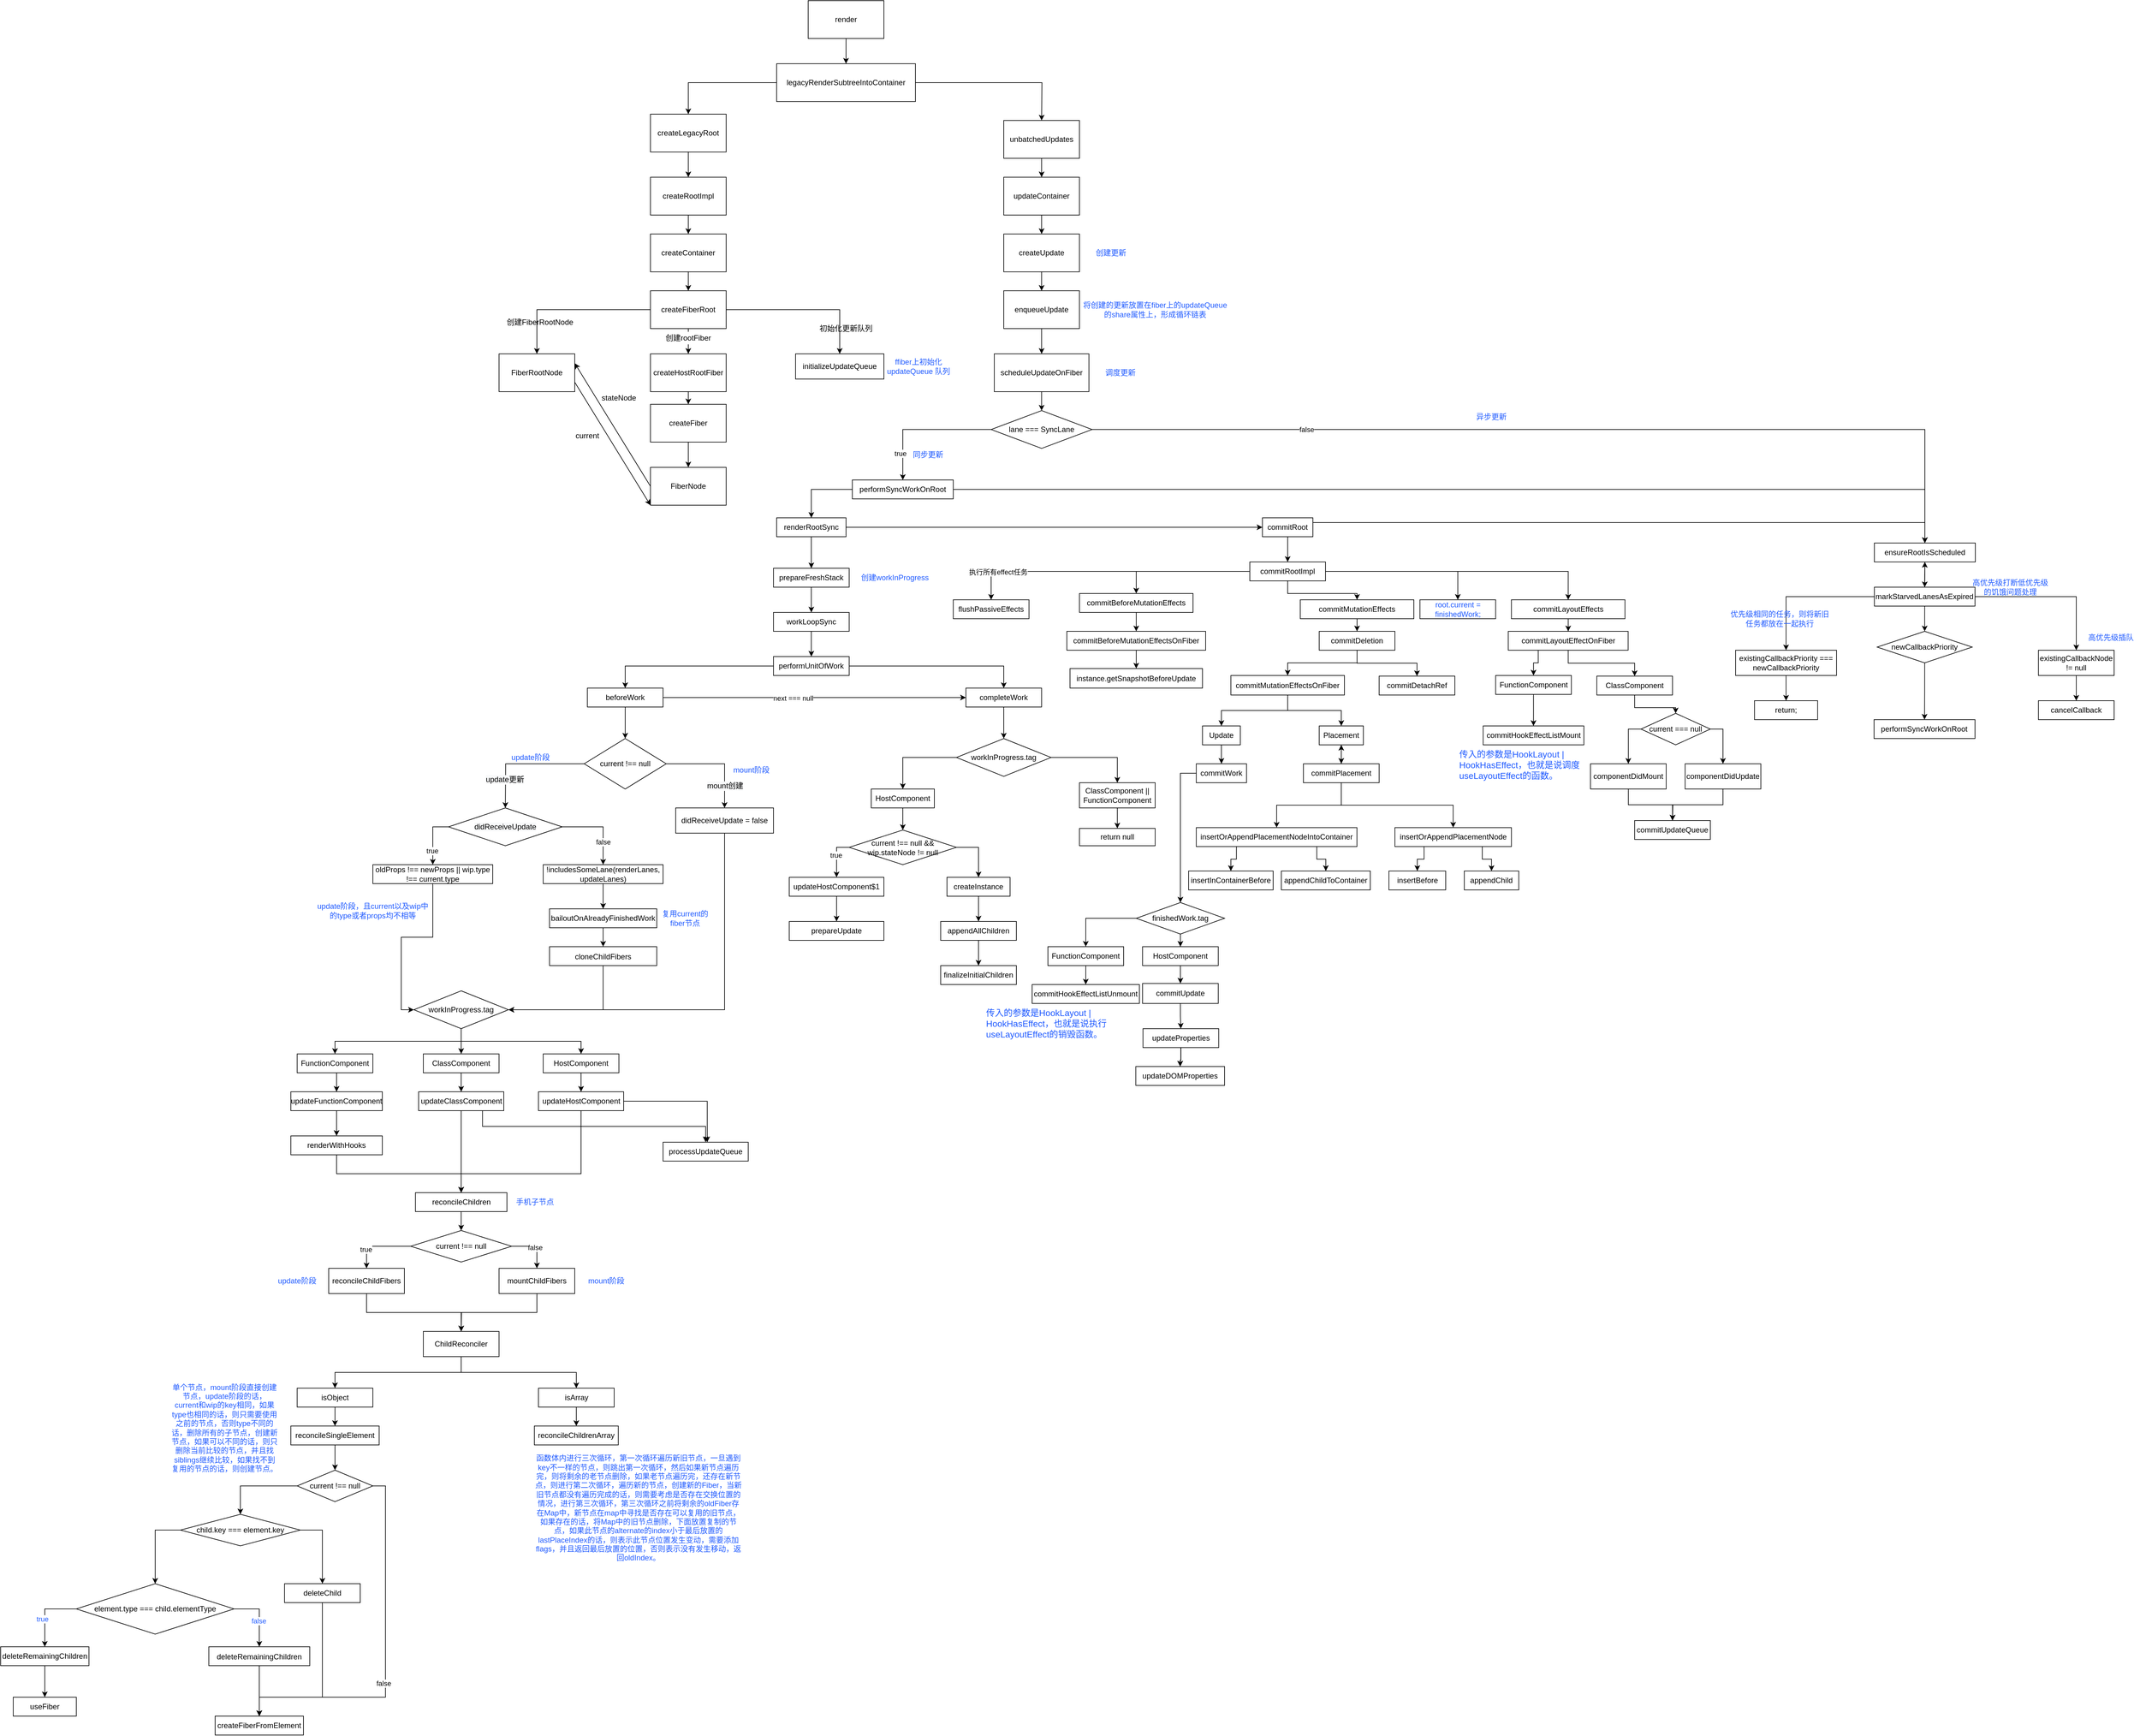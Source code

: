 <mxfile version="14.8.2" type="github">
  <diagram id="SUyYBRM5Ereph7z5FHVE" name="Page-1">
    <mxGraphModel dx="3005" dy="877" grid="1" gridSize="10" guides="1" tooltips="1" connect="1" arrows="1" fold="1" page="1" pageScale="1" pageWidth="827" pageHeight="1169" math="0" shadow="0">
      <root>
        <mxCell id="0" />
        <mxCell id="1" parent="0" />
        <mxCell id="hF8GJbH4QlHRkwEJSHVu-4" style="edgeStyle=orthogonalEdgeStyle;rounded=0;orthogonalLoop=1;jettySize=auto;html=1;exitX=0.5;exitY=1;exitDx=0;exitDy=0;entryX=0.5;entryY=0;entryDx=0;entryDy=0;" parent="1" source="hF8GJbH4QlHRkwEJSHVu-1" target="hF8GJbH4QlHRkwEJSHVu-2" edge="1">
          <mxGeometry relative="1" as="geometry" />
        </mxCell>
        <mxCell id="hF8GJbH4QlHRkwEJSHVu-1" value="render" style="rounded=0;whiteSpace=wrap;html=1;" parent="1" vertex="1">
          <mxGeometry x="320" y="40" width="120" height="60" as="geometry" />
        </mxCell>
        <mxCell id="hF8GJbH4QlHRkwEJSHVu-39" style="edgeStyle=orthogonalEdgeStyle;rounded=0;orthogonalLoop=1;jettySize=auto;html=1;exitX=1;exitY=0.5;exitDx=0;exitDy=0;" parent="1" source="hF8GJbH4QlHRkwEJSHVu-2" edge="1">
          <mxGeometry relative="1" as="geometry">
            <mxPoint x="690" y="230" as="targetPoint" />
          </mxGeometry>
        </mxCell>
        <mxCell id="hF8GJbH4QlHRkwEJSHVu-43" style="edgeStyle=orthogonalEdgeStyle;rounded=0;orthogonalLoop=1;jettySize=auto;html=1;exitX=0;exitY=0.5;exitDx=0;exitDy=0;entryX=0.5;entryY=0;entryDx=0;entryDy=0;" parent="1" source="hF8GJbH4QlHRkwEJSHVu-2" target="hF8GJbH4QlHRkwEJSHVu-7" edge="1">
          <mxGeometry relative="1" as="geometry" />
        </mxCell>
        <mxCell id="hF8GJbH4QlHRkwEJSHVu-2" value="legacyRenderSubtreeIntoContainer" style="rounded=0;whiteSpace=wrap;html=1;" parent="1" vertex="1">
          <mxGeometry x="270" y="140" width="220" height="60" as="geometry" />
        </mxCell>
        <mxCell id="hF8GJbH4QlHRkwEJSHVu-10" style="edgeStyle=orthogonalEdgeStyle;rounded=0;orthogonalLoop=1;jettySize=auto;html=1;exitX=0.5;exitY=1;exitDx=0;exitDy=0;entryX=0.5;entryY=0;entryDx=0;entryDy=0;" parent="1" source="hF8GJbH4QlHRkwEJSHVu-7" target="hF8GJbH4QlHRkwEJSHVu-8" edge="1">
          <mxGeometry relative="1" as="geometry" />
        </mxCell>
        <mxCell id="hF8GJbH4QlHRkwEJSHVu-7" value="createLegacyRoot" style="rounded=0;whiteSpace=wrap;html=1;" parent="1" vertex="1">
          <mxGeometry x="70" y="220" width="120" height="60" as="geometry" />
        </mxCell>
        <mxCell id="hF8GJbH4QlHRkwEJSHVu-8" value="createRootImpl" style="rounded=0;whiteSpace=wrap;html=1;" parent="1" vertex="1">
          <mxGeometry x="70" y="320" width="120" height="60" as="geometry" />
        </mxCell>
        <mxCell id="hF8GJbH4QlHRkwEJSHVu-11" value="" style="endArrow=classic;html=1;exitX=0.5;exitY=1;exitDx=0;exitDy=0;" parent="1" source="hF8GJbH4QlHRkwEJSHVu-8" target="hF8GJbH4QlHRkwEJSHVu-12" edge="1">
          <mxGeometry width="50" height="50" relative="1" as="geometry">
            <mxPoint x="270" y="370" as="sourcePoint" />
            <mxPoint x="170" y="350" as="targetPoint" />
            <Array as="points" />
          </mxGeometry>
        </mxCell>
        <mxCell id="hF8GJbH4QlHRkwEJSHVu-12" value="createContainer" style="rounded=0;whiteSpace=wrap;html=1;" parent="1" vertex="1">
          <mxGeometry x="70" y="410" width="120" height="60" as="geometry" />
        </mxCell>
        <mxCell id="hF8GJbH4QlHRkwEJSHVu-20" style="edgeStyle=orthogonalEdgeStyle;rounded=0;orthogonalLoop=1;jettySize=auto;html=1;exitX=0;exitY=0.5;exitDx=0;exitDy=0;entryX=0.5;entryY=0;entryDx=0;entryDy=0;" parent="1" source="hF8GJbH4QlHRkwEJSHVu-13" target="hF8GJbH4QlHRkwEJSHVu-19" edge="1">
          <mxGeometry relative="1" as="geometry" />
        </mxCell>
        <mxCell id="hF8GJbH4QlHRkwEJSHVu-44" style="edgeStyle=orthogonalEdgeStyle;rounded=0;orthogonalLoop=1;jettySize=auto;html=1;exitX=0.5;exitY=1;exitDx=0;exitDy=0;entryX=0.5;entryY=0;entryDx=0;entryDy=0;startArrow=none;" parent="1" source="hF8GJbH4QlHRkwEJSHVu-23" target="hF8GJbH4QlHRkwEJSHVu-21" edge="1">
          <mxGeometry relative="1" as="geometry" />
        </mxCell>
        <mxCell id="hF8GJbH4QlHRkwEJSHVu-48" style="edgeStyle=orthogonalEdgeStyle;rounded=0;orthogonalLoop=1;jettySize=auto;html=1;exitX=1;exitY=0.5;exitDx=0;exitDy=0;entryX=0.5;entryY=0;entryDx=0;entryDy=0;" parent="1" source="hF8GJbH4QlHRkwEJSHVu-13" target="hF8GJbH4QlHRkwEJSHVu-37" edge="1">
          <mxGeometry relative="1" as="geometry" />
        </mxCell>
        <mxCell id="hF8GJbH4QlHRkwEJSHVu-13" value="createFiberRoot" style="rounded=0;whiteSpace=wrap;html=1;" parent="1" vertex="1">
          <mxGeometry x="70" y="500" width="120" height="60" as="geometry" />
        </mxCell>
        <mxCell id="hF8GJbH4QlHRkwEJSHVu-14" value="" style="endArrow=classic;html=1;entryX=0.5;entryY=0;entryDx=0;entryDy=0;exitX=0.5;exitY=1;exitDx=0;exitDy=0;" parent="1" source="hF8GJbH4QlHRkwEJSHVu-12" target="hF8GJbH4QlHRkwEJSHVu-13" edge="1">
          <mxGeometry width="50" height="50" relative="1" as="geometry">
            <mxPoint x="180" y="510" as="sourcePoint" />
            <mxPoint x="230" y="460" as="targetPoint" />
          </mxGeometry>
        </mxCell>
        <mxCell id="hF8GJbH4QlHRkwEJSHVu-15" value="创建FiberRootNode&lt;br&gt;" style="text;html=1;strokeColor=none;fillColor=none;align=center;verticalAlign=middle;whiteSpace=wrap;rounded=0;" parent="1" vertex="1">
          <mxGeometry x="-170" y="540" width="130" height="20" as="geometry" />
        </mxCell>
        <mxCell id="hF8GJbH4QlHRkwEJSHVu-19" value="FiberRootNode" style="rounded=0;whiteSpace=wrap;html=1;" parent="1" vertex="1">
          <mxGeometry x="-170" y="600" width="120" height="60" as="geometry" />
        </mxCell>
        <mxCell id="hF8GJbH4QlHRkwEJSHVu-25" style="edgeStyle=orthogonalEdgeStyle;rounded=0;orthogonalLoop=1;jettySize=auto;html=1;exitX=0.5;exitY=1;exitDx=0;exitDy=0;entryX=0.5;entryY=0;entryDx=0;entryDy=0;" parent="1" source="hF8GJbH4QlHRkwEJSHVu-21" target="hF8GJbH4QlHRkwEJSHVu-24" edge="1">
          <mxGeometry relative="1" as="geometry" />
        </mxCell>
        <mxCell id="hF8GJbH4QlHRkwEJSHVu-21" value="createHostRootFiber" style="rounded=0;whiteSpace=wrap;html=1;" parent="1" vertex="1">
          <mxGeometry x="70" y="600" width="120" height="60" as="geometry" />
        </mxCell>
        <mxCell id="hF8GJbH4QlHRkwEJSHVu-27" style="edgeStyle=orthogonalEdgeStyle;rounded=0;orthogonalLoop=1;jettySize=auto;html=1;exitX=0.5;exitY=1;exitDx=0;exitDy=0;entryX=0.5;entryY=0;entryDx=0;entryDy=0;" parent="1" source="hF8GJbH4QlHRkwEJSHVu-24" target="hF8GJbH4QlHRkwEJSHVu-26" edge="1">
          <mxGeometry relative="1" as="geometry" />
        </mxCell>
        <mxCell id="hF8GJbH4QlHRkwEJSHVu-24" value="createFiber" style="rounded=0;whiteSpace=wrap;html=1;" parent="1" vertex="1">
          <mxGeometry x="70" y="680" width="120" height="60" as="geometry" />
        </mxCell>
        <mxCell id="hF8GJbH4QlHRkwEJSHVu-26" value="FiberNode" style="rounded=0;whiteSpace=wrap;html=1;" parent="1" vertex="1">
          <mxGeometry x="70" y="780" width="120" height="60" as="geometry" />
        </mxCell>
        <mxCell id="hF8GJbH4QlHRkwEJSHVu-30" value="" style="endArrow=classic;html=1;entryX=0;entryY=1;entryDx=0;entryDy=0;exitX=1;exitY=0.75;exitDx=0;exitDy=0;" parent="1" source="hF8GJbH4QlHRkwEJSHVu-19" target="hF8GJbH4QlHRkwEJSHVu-26" edge="1">
          <mxGeometry width="50" height="50" relative="1" as="geometry">
            <mxPoint x="300" y="630" as="sourcePoint" />
            <mxPoint x="350" y="580" as="targetPoint" />
          </mxGeometry>
        </mxCell>
        <mxCell id="hF8GJbH4QlHRkwEJSHVu-32" value="" style="endArrow=classic;html=1;exitX=0;exitY=0.5;exitDx=0;exitDy=0;entryX=1;entryY=0.25;entryDx=0;entryDy=0;" parent="1" source="hF8GJbH4QlHRkwEJSHVu-26" target="hF8GJbH4QlHRkwEJSHVu-19" edge="1">
          <mxGeometry width="50" height="50" relative="1" as="geometry">
            <mxPoint x="300" y="630" as="sourcePoint" />
            <mxPoint x="350" y="580" as="targetPoint" />
          </mxGeometry>
        </mxCell>
        <mxCell id="hF8GJbH4QlHRkwEJSHVu-33" value="stateNode" style="text;html=1;strokeColor=none;fillColor=none;align=center;verticalAlign=middle;whiteSpace=wrap;rounded=0;" parent="1" vertex="1">
          <mxGeometry x="-10" y="660" width="60" height="20" as="geometry" />
        </mxCell>
        <mxCell id="hF8GJbH4QlHRkwEJSHVu-34" value="current" style="text;html=1;strokeColor=none;fillColor=none;align=center;verticalAlign=middle;whiteSpace=wrap;rounded=0;" parent="1" vertex="1">
          <mxGeometry x="-50" y="720" width="40" height="20" as="geometry" />
        </mxCell>
        <mxCell id="hF8GJbH4QlHRkwEJSHVu-37" value="initializeUpdateQueue" style="rounded=0;whiteSpace=wrap;html=1;" parent="1" vertex="1">
          <mxGeometry x="300" y="600" width="140" height="40" as="geometry" />
        </mxCell>
        <mxCell id="hF8GJbH4QlHRkwEJSHVu-38" value="初始化更新队列" style="text;html=1;strokeColor=none;fillColor=none;align=center;verticalAlign=middle;whiteSpace=wrap;rounded=0;" parent="1" vertex="1">
          <mxGeometry x="335" y="550" width="90" height="20" as="geometry" />
        </mxCell>
        <mxCell id="hF8GJbH4QlHRkwEJSHVu-42" style="edgeStyle=orthogonalEdgeStyle;rounded=0;orthogonalLoop=1;jettySize=auto;html=1;exitX=0.5;exitY=1;exitDx=0;exitDy=0;entryX=0.5;entryY=0;entryDx=0;entryDy=0;" parent="1" source="hF8GJbH4QlHRkwEJSHVu-40" target="hF8GJbH4QlHRkwEJSHVu-41" edge="1">
          <mxGeometry relative="1" as="geometry" />
        </mxCell>
        <mxCell id="hF8GJbH4QlHRkwEJSHVu-40" value="unbatchedUpdates" style="rounded=0;whiteSpace=wrap;html=1;" parent="1" vertex="1">
          <mxGeometry x="630" y="230" width="120" height="60" as="geometry" />
        </mxCell>
        <mxCell id="hF8GJbH4QlHRkwEJSHVu-50" style="edgeStyle=orthogonalEdgeStyle;rounded=0;orthogonalLoop=1;jettySize=auto;html=1;exitX=0.5;exitY=1;exitDx=0;exitDy=0;entryX=0.5;entryY=0;entryDx=0;entryDy=0;" parent="1" source="hF8GJbH4QlHRkwEJSHVu-41" target="hF8GJbH4QlHRkwEJSHVu-49" edge="1">
          <mxGeometry relative="1" as="geometry" />
        </mxCell>
        <mxCell id="hF8GJbH4QlHRkwEJSHVu-41" value="updateContainer" style="rounded=0;whiteSpace=wrap;html=1;" parent="1" vertex="1">
          <mxGeometry x="630" y="320" width="120" height="60" as="geometry" />
        </mxCell>
        <mxCell id="hF8GJbH4QlHRkwEJSHVu-23" value="创建rootFiber" style="text;html=1;strokeColor=none;fillColor=none;align=center;verticalAlign=middle;whiteSpace=wrap;rounded=0;" parent="1" vertex="1">
          <mxGeometry x="65" y="565" width="130" height="20" as="geometry" />
        </mxCell>
        <mxCell id="hF8GJbH4QlHRkwEJSHVu-45" value="" style="edgeStyle=orthogonalEdgeStyle;rounded=0;orthogonalLoop=1;jettySize=auto;html=1;exitX=0.5;exitY=1;exitDx=0;exitDy=0;entryX=0.5;entryY=0;entryDx=0;entryDy=0;endArrow=none;" parent="1" source="hF8GJbH4QlHRkwEJSHVu-13" target="hF8GJbH4QlHRkwEJSHVu-23" edge="1">
          <mxGeometry relative="1" as="geometry">
            <mxPoint x="130" y="560" as="sourcePoint" />
            <mxPoint x="130" y="585" as="targetPoint" />
          </mxGeometry>
        </mxCell>
        <mxCell id="hF8GJbH4QlHRkwEJSHVu-52" style="edgeStyle=orthogonalEdgeStyle;rounded=0;orthogonalLoop=1;jettySize=auto;html=1;exitX=0.5;exitY=1;exitDx=0;exitDy=0;entryX=0.5;entryY=0;entryDx=0;entryDy=0;" parent="1" source="hF8GJbH4QlHRkwEJSHVu-49" target="hF8GJbH4QlHRkwEJSHVu-51" edge="1">
          <mxGeometry relative="1" as="geometry" />
        </mxCell>
        <mxCell id="hF8GJbH4QlHRkwEJSHVu-49" value="createUpdate" style="rounded=0;whiteSpace=wrap;html=1;" parent="1" vertex="1">
          <mxGeometry x="630" y="410" width="120" height="60" as="geometry" />
        </mxCell>
        <mxCell id="hF8GJbH4QlHRkwEJSHVu-54" style="edgeStyle=orthogonalEdgeStyle;rounded=0;orthogonalLoop=1;jettySize=auto;html=1;exitX=0.5;exitY=1;exitDx=0;exitDy=0;entryX=0.5;entryY=0;entryDx=0;entryDy=0;" parent="1" source="hF8GJbH4QlHRkwEJSHVu-51" target="hF8GJbH4QlHRkwEJSHVu-53" edge="1">
          <mxGeometry relative="1" as="geometry" />
        </mxCell>
        <mxCell id="hF8GJbH4QlHRkwEJSHVu-51" value="enqueueUpdate" style="rounded=0;whiteSpace=wrap;html=1;" parent="1" vertex="1">
          <mxGeometry x="630" y="500" width="120" height="60" as="geometry" />
        </mxCell>
        <mxCell id="hF8GJbH4QlHRkwEJSHVu-56" style="edgeStyle=orthogonalEdgeStyle;rounded=0;orthogonalLoop=1;jettySize=auto;html=1;exitX=0.5;exitY=1;exitDx=0;exitDy=0;entryX=0.5;entryY=0;entryDx=0;entryDy=0;" parent="1" source="hF8GJbH4QlHRkwEJSHVu-53" target="hF8GJbH4QlHRkwEJSHVu-55" edge="1">
          <mxGeometry relative="1" as="geometry" />
        </mxCell>
        <mxCell id="hF8GJbH4QlHRkwEJSHVu-53" value="scheduleUpdateOnFiber" style="rounded=0;whiteSpace=wrap;html=1;" parent="1" vertex="1">
          <mxGeometry x="615" y="600" width="150" height="60" as="geometry" />
        </mxCell>
        <mxCell id="hF8GJbH4QlHRkwEJSHVu-61" style="edgeStyle=orthogonalEdgeStyle;rounded=0;orthogonalLoop=1;jettySize=auto;html=1;exitX=0;exitY=0.5;exitDx=0;exitDy=0;entryX=0.5;entryY=0;entryDx=0;entryDy=0;" parent="1" source="hF8GJbH4QlHRkwEJSHVu-55" target="hF8GJbH4QlHRkwEJSHVu-59" edge="1">
          <mxGeometry relative="1" as="geometry" />
        </mxCell>
        <mxCell id="hF8GJbH4QlHRkwEJSHVu-242" value="true" style="edgeLabel;html=1;align=center;verticalAlign=middle;resizable=0;points=[];" parent="hF8GJbH4QlHRkwEJSHVu-61" vertex="1" connectable="0">
          <mxGeometry x="0.617" y="-4" relative="1" as="geometry">
            <mxPoint as="offset" />
          </mxGeometry>
        </mxCell>
        <mxCell id="hF8GJbH4QlHRkwEJSHVu-70" style="edgeStyle=orthogonalEdgeStyle;rounded=0;orthogonalLoop=1;jettySize=auto;html=1;exitX=1;exitY=0.5;exitDx=0;exitDy=0;" parent="1" source="hF8GJbH4QlHRkwEJSHVu-55" target="hF8GJbH4QlHRkwEJSHVu-68" edge="1">
          <mxGeometry relative="1" as="geometry" />
        </mxCell>
        <mxCell id="hF8GJbH4QlHRkwEJSHVu-241" value="false" style="edgeLabel;html=1;align=center;verticalAlign=middle;resizable=0;points=[];" parent="hF8GJbH4QlHRkwEJSHVu-70" vertex="1" connectable="0">
          <mxGeometry x="-0.547" relative="1" as="geometry">
            <mxPoint as="offset" />
          </mxGeometry>
        </mxCell>
        <mxCell id="hF8GJbH4QlHRkwEJSHVu-55" value="lane === SyncLane" style="rhombus;whiteSpace=wrap;html=1;" parent="1" vertex="1">
          <mxGeometry x="610" y="690" width="160" height="60" as="geometry" />
        </mxCell>
        <mxCell id="hF8GJbH4QlHRkwEJSHVu-75" style="edgeStyle=orthogonalEdgeStyle;rounded=0;orthogonalLoop=1;jettySize=auto;html=1;exitX=0;exitY=0.5;exitDx=0;exitDy=0;entryX=0.5;entryY=0;entryDx=0;entryDy=0;" parent="1" source="hF8GJbH4QlHRkwEJSHVu-59" target="hF8GJbH4QlHRkwEJSHVu-72" edge="1">
          <mxGeometry relative="1" as="geometry" />
        </mxCell>
        <mxCell id="5I4GJiklxZvYFQcEl-Lj-18" style="edgeStyle=orthogonalEdgeStyle;rounded=0;orthogonalLoop=1;jettySize=auto;html=1;exitX=0.5;exitY=1;exitDx=0;exitDy=0;entryX=0.5;entryY=0;entryDx=0;entryDy=0;" edge="1" parent="1" source="hF8GJbH4QlHRkwEJSHVu-59" target="hF8GJbH4QlHRkwEJSHVu-68">
          <mxGeometry relative="1" as="geometry">
            <mxPoint x="1210" y="870" as="targetPoint" />
            <Array as="points">
              <mxPoint x="470" y="815" />
              <mxPoint x="2090" y="815" />
            </Array>
          </mxGeometry>
        </mxCell>
        <mxCell id="hF8GJbH4QlHRkwEJSHVu-59" value="performSyncWorkOnRoot" style="rounded=0;whiteSpace=wrap;html=1;" parent="1" vertex="1">
          <mxGeometry x="390" y="800" width="160" height="30" as="geometry" />
        </mxCell>
        <mxCell id="5I4GJiklxZvYFQcEl-Lj-20" style="edgeStyle=orthogonalEdgeStyle;rounded=0;orthogonalLoop=1;jettySize=auto;html=1;exitX=0.5;exitY=1;exitDx=0;exitDy=0;" edge="1" parent="1" source="hF8GJbH4QlHRkwEJSHVu-68" target="5I4GJiklxZvYFQcEl-Lj-21">
          <mxGeometry relative="1" as="geometry">
            <mxPoint x="2089.471" y="970" as="targetPoint" />
          </mxGeometry>
        </mxCell>
        <mxCell id="hF8GJbH4QlHRkwEJSHVu-68" value="ensureRootIsScheduled" style="rounded=0;whiteSpace=wrap;html=1;" parent="1" vertex="1">
          <mxGeometry x="2010" y="900" width="160" height="30" as="geometry" />
        </mxCell>
        <mxCell id="hF8GJbH4QlHRkwEJSHVu-74" style="edgeStyle=orthogonalEdgeStyle;rounded=0;orthogonalLoop=1;jettySize=auto;html=1;exitX=0.5;exitY=1;exitDx=0;exitDy=0;" parent="1" source="hF8GJbH4QlHRkwEJSHVu-72" edge="1">
          <mxGeometry relative="1" as="geometry">
            <mxPoint x="325" y="940" as="targetPoint" />
          </mxGeometry>
        </mxCell>
        <mxCell id="hF8GJbH4QlHRkwEJSHVu-247" style="edgeStyle=orthogonalEdgeStyle;rounded=0;orthogonalLoop=1;jettySize=auto;html=1;exitX=1;exitY=0.5;exitDx=0;exitDy=0;" parent="1" source="hF8GJbH4QlHRkwEJSHVu-72" target="hF8GJbH4QlHRkwEJSHVu-244" edge="1">
          <mxGeometry relative="1" as="geometry" />
        </mxCell>
        <mxCell id="hF8GJbH4QlHRkwEJSHVu-72" value="renderRootSync" style="rounded=0;whiteSpace=wrap;html=1;" parent="1" vertex="1">
          <mxGeometry x="270" y="860" width="110" height="30" as="geometry" />
        </mxCell>
        <mxCell id="hF8GJbH4QlHRkwEJSHVu-79" style="edgeStyle=orthogonalEdgeStyle;rounded=0;orthogonalLoop=1;jettySize=auto;html=1;exitX=0.5;exitY=1;exitDx=0;exitDy=0;entryX=0.5;entryY=0;entryDx=0;entryDy=0;" parent="1" source="hF8GJbH4QlHRkwEJSHVu-76" target="hF8GJbH4QlHRkwEJSHVu-78" edge="1">
          <mxGeometry relative="1" as="geometry" />
        </mxCell>
        <mxCell id="hF8GJbH4QlHRkwEJSHVu-76" value="prepareFreshStack" style="rounded=0;whiteSpace=wrap;html=1;" parent="1" vertex="1">
          <mxGeometry x="265" y="940" width="120" height="30" as="geometry" />
        </mxCell>
        <mxCell id="hF8GJbH4QlHRkwEJSHVu-81" style="edgeStyle=orthogonalEdgeStyle;rounded=0;orthogonalLoop=1;jettySize=auto;html=1;exitX=0.5;exitY=1;exitDx=0;exitDy=0;entryX=0.5;entryY=0;entryDx=0;entryDy=0;" parent="1" source="hF8GJbH4QlHRkwEJSHVu-78" target="hF8GJbH4QlHRkwEJSHVu-80" edge="1">
          <mxGeometry relative="1" as="geometry" />
        </mxCell>
        <mxCell id="hF8GJbH4QlHRkwEJSHVu-78" value="workLoopSync" style="rounded=0;whiteSpace=wrap;html=1;" parent="1" vertex="1">
          <mxGeometry x="265" y="1010" width="120" height="30" as="geometry" />
        </mxCell>
        <mxCell id="hF8GJbH4QlHRkwEJSHVu-86" style="edgeStyle=orthogonalEdgeStyle;rounded=0;orthogonalLoop=1;jettySize=auto;html=1;exitX=0;exitY=0.5;exitDx=0;exitDy=0;entryX=0.5;entryY=0;entryDx=0;entryDy=0;" parent="1" source="hF8GJbH4QlHRkwEJSHVu-80" target="hF8GJbH4QlHRkwEJSHVu-82" edge="1">
          <mxGeometry relative="1" as="geometry" />
        </mxCell>
        <mxCell id="hF8GJbH4QlHRkwEJSHVu-88" style="edgeStyle=orthogonalEdgeStyle;rounded=0;orthogonalLoop=1;jettySize=auto;html=1;exitX=1;exitY=0.5;exitDx=0;exitDy=0;entryX=0.5;entryY=0;entryDx=0;entryDy=0;" parent="1" source="hF8GJbH4QlHRkwEJSHVu-80" target="hF8GJbH4QlHRkwEJSHVu-87" edge="1">
          <mxGeometry relative="1" as="geometry" />
        </mxCell>
        <mxCell id="hF8GJbH4QlHRkwEJSHVu-80" value="performUnitOfWork" style="rounded=0;whiteSpace=wrap;html=1;" parent="1" vertex="1">
          <mxGeometry x="265" y="1080" width="120" height="30" as="geometry" />
        </mxCell>
        <mxCell id="hF8GJbH4QlHRkwEJSHVu-92" style="edgeStyle=orthogonalEdgeStyle;rounded=0;orthogonalLoop=1;jettySize=auto;html=1;exitX=0.5;exitY=1;exitDx=0;exitDy=0;entryX=0.5;entryY=0;entryDx=0;entryDy=0;" parent="1" source="hF8GJbH4QlHRkwEJSHVu-82" target="hF8GJbH4QlHRkwEJSHVu-90" edge="1">
          <mxGeometry relative="1" as="geometry" />
        </mxCell>
        <mxCell id="hF8GJbH4QlHRkwEJSHVu-206" style="edgeStyle=orthogonalEdgeStyle;rounded=0;orthogonalLoop=1;jettySize=auto;html=1;exitX=1;exitY=0.5;exitDx=0;exitDy=0;entryX=0;entryY=0.5;entryDx=0;entryDy=0;" parent="1" source="hF8GJbH4QlHRkwEJSHVu-82" target="hF8GJbH4QlHRkwEJSHVu-87" edge="1">
          <mxGeometry relative="1" as="geometry" />
        </mxCell>
        <mxCell id="hF8GJbH4QlHRkwEJSHVu-207" value="next === null" style="edgeLabel;html=1;align=center;verticalAlign=middle;resizable=0;points=[];" parent="hF8GJbH4QlHRkwEJSHVu-206" vertex="1" connectable="0">
          <mxGeometry x="-0.144" y="-1" relative="1" as="geometry">
            <mxPoint as="offset" />
          </mxGeometry>
        </mxCell>
        <mxCell id="hF8GJbH4QlHRkwEJSHVu-82" value="beforeWork" style="rounded=0;whiteSpace=wrap;html=1;" parent="1" vertex="1">
          <mxGeometry x="-30" y="1130" width="120" height="30" as="geometry" />
        </mxCell>
        <mxCell id="hF8GJbH4QlHRkwEJSHVu-210" style="edgeStyle=orthogonalEdgeStyle;rounded=0;orthogonalLoop=1;jettySize=auto;html=1;exitX=0.5;exitY=1;exitDx=0;exitDy=0;entryX=0.5;entryY=0;entryDx=0;entryDy=0;" parent="1" source="hF8GJbH4QlHRkwEJSHVu-87" target="hF8GJbH4QlHRkwEJSHVu-209" edge="1">
          <mxGeometry relative="1" as="geometry" />
        </mxCell>
        <mxCell id="hF8GJbH4QlHRkwEJSHVu-87" value="completeWork" style="rounded=0;whiteSpace=wrap;html=1;" parent="1" vertex="1">
          <mxGeometry x="570" y="1130" width="120" height="30" as="geometry" />
        </mxCell>
        <mxCell id="hF8GJbH4QlHRkwEJSHVu-95" style="edgeStyle=orthogonalEdgeStyle;rounded=0;orthogonalLoop=1;jettySize=auto;html=1;exitX=0;exitY=0.5;exitDx=0;exitDy=0;" parent="1" source="hF8GJbH4QlHRkwEJSHVu-90" edge="1">
          <mxGeometry relative="1" as="geometry">
            <mxPoint x="-160" y="1320" as="targetPoint" />
          </mxGeometry>
        </mxCell>
        <mxCell id="hF8GJbH4QlHRkwEJSHVu-113" value="&lt;span style=&quot;font-size: 12px ; background-color: rgb(248 , 249 , 250)&quot;&gt;update更新&lt;/span&gt;" style="edgeLabel;html=1;align=center;verticalAlign=middle;resizable=0;points=[];" parent="hF8GJbH4QlHRkwEJSHVu-95" vertex="1" connectable="0">
          <mxGeometry x="0.538" y="-2" relative="1" as="geometry">
            <mxPoint as="offset" />
          </mxGeometry>
        </mxCell>
        <mxCell id="hF8GJbH4QlHRkwEJSHVu-96" style="edgeStyle=orthogonalEdgeStyle;rounded=0;orthogonalLoop=1;jettySize=auto;html=1;exitX=1;exitY=0.5;exitDx=0;exitDy=0;entryX=0.5;entryY=0;entryDx=0;entryDy=0;" parent="1" source="hF8GJbH4QlHRkwEJSHVu-90" target="hF8GJbH4QlHRkwEJSHVu-94" edge="1">
          <mxGeometry relative="1" as="geometry" />
        </mxCell>
        <mxCell id="hF8GJbH4QlHRkwEJSHVu-114" value="&lt;span style=&quot;font-size: 12px ; background-color: rgb(248 , 249 , 250)&quot;&gt;mount创建&lt;/span&gt;" style="edgeLabel;html=1;align=center;verticalAlign=middle;resizable=0;points=[];" parent="hF8GJbH4QlHRkwEJSHVu-96" vertex="1" connectable="0">
          <mxGeometry x="0.557" relative="1" as="geometry">
            <mxPoint y="1" as="offset" />
          </mxGeometry>
        </mxCell>
        <mxCell id="hF8GJbH4QlHRkwEJSHVu-90" value="current !== null" style="rhombus;whiteSpace=wrap;html=1;" parent="1" vertex="1">
          <mxGeometry x="-35" y="1210" width="130" height="80" as="geometry" />
        </mxCell>
        <mxCell id="5I4GJiklxZvYFQcEl-Lj-56" style="edgeStyle=orthogonalEdgeStyle;rounded=0;orthogonalLoop=1;jettySize=auto;html=1;exitX=0.5;exitY=1;exitDx=0;exitDy=0;fontColor=#1F5AFF;entryX=1;entryY=0.5;entryDx=0;entryDy=0;" edge="1" parent="1" source="hF8GJbH4QlHRkwEJSHVu-94" target="hF8GJbH4QlHRkwEJSHVu-121">
          <mxGeometry relative="1" as="geometry">
            <mxPoint x="-150" y="1640" as="targetPoint" />
            <Array as="points">
              <mxPoint x="188" y="1640" />
            </Array>
          </mxGeometry>
        </mxCell>
        <mxCell id="hF8GJbH4QlHRkwEJSHVu-94" value="didReceiveUpdate = false" style="rounded=0;whiteSpace=wrap;html=1;" parent="1" vertex="1">
          <mxGeometry x="110" y="1320" width="155" height="40" as="geometry" />
        </mxCell>
        <mxCell id="hF8GJbH4QlHRkwEJSHVu-106" style="edgeStyle=orthogonalEdgeStyle;rounded=0;orthogonalLoop=1;jettySize=auto;html=1;exitX=0;exitY=0.5;exitDx=0;exitDy=0;" parent="1" source="hF8GJbH4QlHRkwEJSHVu-105" target="hF8GJbH4QlHRkwEJSHVu-109" edge="1">
          <mxGeometry relative="1" as="geometry">
            <mxPoint x="-320" y="1420" as="targetPoint" />
          </mxGeometry>
        </mxCell>
        <mxCell id="hF8GJbH4QlHRkwEJSHVu-111" value="true" style="edgeLabel;html=1;align=center;verticalAlign=middle;resizable=0;points=[];" parent="hF8GJbH4QlHRkwEJSHVu-106" vertex="1" connectable="0">
          <mxGeometry x="0.467" y="-1" relative="1" as="geometry">
            <mxPoint as="offset" />
          </mxGeometry>
        </mxCell>
        <mxCell id="hF8GJbH4QlHRkwEJSHVu-107" style="edgeStyle=orthogonalEdgeStyle;rounded=0;orthogonalLoop=1;jettySize=auto;html=1;exitX=1;exitY=0.5;exitDx=0;exitDy=0;" parent="1" source="hF8GJbH4QlHRkwEJSHVu-105" target="hF8GJbH4QlHRkwEJSHVu-108" edge="1">
          <mxGeometry relative="1" as="geometry">
            <mxPoint x="-20" y="1430" as="targetPoint" />
          </mxGeometry>
        </mxCell>
        <mxCell id="hF8GJbH4QlHRkwEJSHVu-112" value="false" style="edgeLabel;html=1;align=center;verticalAlign=middle;resizable=0;points=[];" parent="hF8GJbH4QlHRkwEJSHVu-107" vertex="1" connectable="0">
          <mxGeometry x="0.42" relative="1" as="geometry">
            <mxPoint as="offset" />
          </mxGeometry>
        </mxCell>
        <mxCell id="hF8GJbH4QlHRkwEJSHVu-105" value="&lt;span style=&quot;color: rgb(0 , 0 , 0) ; font-family: &amp;#34;helvetica&amp;#34; ; font-size: 12px ; font-style: normal ; font-weight: 400 ; letter-spacing: normal ; text-align: center ; text-indent: 0px ; text-transform: none ; word-spacing: 0px ; background-color: rgb(248 , 249 , 250) ; display: inline ; float: none&quot;&gt;didReceiveUpdate&lt;/span&gt;" style="rhombus;whiteSpace=wrap;html=1;" parent="1" vertex="1">
          <mxGeometry x="-250" y="1320" width="180" height="60" as="geometry" />
        </mxCell>
        <mxCell id="hF8GJbH4QlHRkwEJSHVu-117" style="edgeStyle=orthogonalEdgeStyle;rounded=0;orthogonalLoop=1;jettySize=auto;html=1;exitX=0.5;exitY=1;exitDx=0;exitDy=0;entryX=0.5;entryY=0;entryDx=0;entryDy=0;" parent="1" source="hF8GJbH4QlHRkwEJSHVu-108" target="hF8GJbH4QlHRkwEJSHVu-116" edge="1">
          <mxGeometry relative="1" as="geometry" />
        </mxCell>
        <mxCell id="hF8GJbH4QlHRkwEJSHVu-108" value="!includesSomeLane(renderLanes, updateLanes)" style="rounded=0;whiteSpace=wrap;html=1;" parent="1" vertex="1">
          <mxGeometry x="-100" y="1410" width="190" height="30" as="geometry" />
        </mxCell>
        <mxCell id="hF8GJbH4QlHRkwEJSHVu-122" style="edgeStyle=orthogonalEdgeStyle;rounded=0;orthogonalLoop=1;jettySize=auto;html=1;exitX=0.5;exitY=1;exitDx=0;exitDy=0;entryX=0;entryY=0.5;entryDx=0;entryDy=0;" parent="1" source="hF8GJbH4QlHRkwEJSHVu-109" target="hF8GJbH4QlHRkwEJSHVu-121" edge="1">
          <mxGeometry relative="1" as="geometry" />
        </mxCell>
        <mxCell id="hF8GJbH4QlHRkwEJSHVu-109" value="oldProps !== newProps || wip.type !== current.type" style="rounded=0;whiteSpace=wrap;html=1;" parent="1" vertex="1">
          <mxGeometry x="-370" y="1410" width="190" height="30" as="geometry" />
        </mxCell>
        <mxCell id="hF8GJbH4QlHRkwEJSHVu-115" style="edgeStyle=orthogonalEdgeStyle;rounded=0;orthogonalLoop=1;jettySize=auto;html=1;exitX=0.5;exitY=1;exitDx=0;exitDy=0;" parent="1" source="hF8GJbH4QlHRkwEJSHVu-109" target="hF8GJbH4QlHRkwEJSHVu-109" edge="1">
          <mxGeometry relative="1" as="geometry" />
        </mxCell>
        <mxCell id="hF8GJbH4QlHRkwEJSHVu-119" style="edgeStyle=orthogonalEdgeStyle;rounded=0;orthogonalLoop=1;jettySize=auto;html=1;exitX=0.5;exitY=1;exitDx=0;exitDy=0;entryX=0.5;entryY=0;entryDx=0;entryDy=0;" parent="1" source="hF8GJbH4QlHRkwEJSHVu-116" target="hF8GJbH4QlHRkwEJSHVu-118" edge="1">
          <mxGeometry relative="1" as="geometry" />
        </mxCell>
        <mxCell id="hF8GJbH4QlHRkwEJSHVu-116" value="bailoutOnAlreadyFinishedWork" style="rounded=0;whiteSpace=wrap;html=1;" parent="1" vertex="1">
          <mxGeometry x="-90" y="1480" width="170" height="30" as="geometry" />
        </mxCell>
        <mxCell id="hF8GJbH4QlHRkwEJSHVu-123" style="edgeStyle=orthogonalEdgeStyle;rounded=0;orthogonalLoop=1;jettySize=auto;html=1;exitX=0.5;exitY=1;exitDx=0;exitDy=0;entryX=1;entryY=0.5;entryDx=0;entryDy=0;" parent="1" source="hF8GJbH4QlHRkwEJSHVu-118" target="hF8GJbH4QlHRkwEJSHVu-121" edge="1">
          <mxGeometry relative="1" as="geometry" />
        </mxCell>
        <mxCell id="hF8GJbH4QlHRkwEJSHVu-118" value="&lt;div style=&quot;line-height: 18px&quot;&gt;&lt;span style=&quot;background-color: rgb(255 , 255 , 255)&quot;&gt;cloneChildFibers&lt;/span&gt;&lt;br&gt;&lt;/div&gt;" style="rounded=0;whiteSpace=wrap;html=1;" parent="1" vertex="1">
          <mxGeometry x="-90" y="1540" width="170" height="30" as="geometry" />
        </mxCell>
        <mxCell id="hF8GJbH4QlHRkwEJSHVu-124" style="edgeStyle=orthogonalEdgeStyle;rounded=0;orthogonalLoop=1;jettySize=auto;html=1;exitX=0.5;exitY=1;exitDx=0;exitDy=0;" parent="1" source="hF8GJbH4QlHRkwEJSHVu-121" target="hF8GJbH4QlHRkwEJSHVu-125" edge="1">
          <mxGeometry relative="1" as="geometry">
            <mxPoint x="-330" y="1730" as="targetPoint" />
          </mxGeometry>
        </mxCell>
        <mxCell id="hF8GJbH4QlHRkwEJSHVu-128" style="edgeStyle=orthogonalEdgeStyle;rounded=0;orthogonalLoop=1;jettySize=auto;html=1;exitX=0.5;exitY=1;exitDx=0;exitDy=0;entryX=0.5;entryY=0;entryDx=0;entryDy=0;" parent="1" source="hF8GJbH4QlHRkwEJSHVu-121" target="hF8GJbH4QlHRkwEJSHVu-129" edge="1">
          <mxGeometry relative="1" as="geometry">
            <mxPoint x="10" y="1710" as="targetPoint" />
          </mxGeometry>
        </mxCell>
        <mxCell id="hF8GJbH4QlHRkwEJSHVu-135" style="edgeStyle=orthogonalEdgeStyle;rounded=0;orthogonalLoop=1;jettySize=auto;html=1;exitX=0.5;exitY=1;exitDx=0;exitDy=0;entryX=0.5;entryY=0;entryDx=0;entryDy=0;" parent="1" source="hF8GJbH4QlHRkwEJSHVu-121" target="hF8GJbH4QlHRkwEJSHVu-127" edge="1">
          <mxGeometry relative="1" as="geometry" />
        </mxCell>
        <mxCell id="hF8GJbH4QlHRkwEJSHVu-121" value="workInProgress.tag" style="rhombus;whiteSpace=wrap;html=1;" parent="1" vertex="1">
          <mxGeometry x="-305" y="1610" width="150" height="60" as="geometry" />
        </mxCell>
        <mxCell id="hF8GJbH4QlHRkwEJSHVu-132" style="edgeStyle=orthogonalEdgeStyle;rounded=0;orthogonalLoop=1;jettySize=auto;html=1;exitX=0.5;exitY=1;exitDx=0;exitDy=0;entryX=0.5;entryY=0;entryDx=0;entryDy=0;" parent="1" source="hF8GJbH4QlHRkwEJSHVu-125" target="hF8GJbH4QlHRkwEJSHVu-131" edge="1">
          <mxGeometry relative="1" as="geometry" />
        </mxCell>
        <mxCell id="hF8GJbH4QlHRkwEJSHVu-125" value="FunctionComponent" style="rounded=0;whiteSpace=wrap;html=1;" parent="1" vertex="1">
          <mxGeometry x="-490" y="1710" width="120" height="30" as="geometry" />
        </mxCell>
        <mxCell id="hF8GJbH4QlHRkwEJSHVu-134" style="edgeStyle=orthogonalEdgeStyle;rounded=0;orthogonalLoop=1;jettySize=auto;html=1;exitX=0.5;exitY=1;exitDx=0;exitDy=0;entryX=0.5;entryY=0;entryDx=0;entryDy=0;" parent="1" source="hF8GJbH4QlHRkwEJSHVu-127" target="hF8GJbH4QlHRkwEJSHVu-133" edge="1">
          <mxGeometry relative="1" as="geometry" />
        </mxCell>
        <mxCell id="hF8GJbH4QlHRkwEJSHVu-127" value="ClassComponent" style="rounded=0;whiteSpace=wrap;html=1;" parent="1" vertex="1">
          <mxGeometry x="-290" y="1710" width="120" height="30" as="geometry" />
        </mxCell>
        <mxCell id="hF8GJbH4QlHRkwEJSHVu-137" style="edgeStyle=orthogonalEdgeStyle;rounded=0;orthogonalLoop=1;jettySize=auto;html=1;exitX=0.5;exitY=1;exitDx=0;exitDy=0;" parent="1" source="hF8GJbH4QlHRkwEJSHVu-129" target="hF8GJbH4QlHRkwEJSHVu-136" edge="1">
          <mxGeometry relative="1" as="geometry" />
        </mxCell>
        <mxCell id="hF8GJbH4QlHRkwEJSHVu-129" value="HostComponent" style="rounded=0;whiteSpace=wrap;html=1;" parent="1" vertex="1">
          <mxGeometry x="-100" y="1710" width="120" height="30" as="geometry" />
        </mxCell>
        <mxCell id="hF8GJbH4QlHRkwEJSHVu-144" style="edgeStyle=orthogonalEdgeStyle;rounded=0;orthogonalLoop=1;jettySize=auto;html=1;exitX=0.5;exitY=1;exitDx=0;exitDy=0;entryX=0.5;entryY=0;entryDx=0;entryDy=0;" parent="1" source="hF8GJbH4QlHRkwEJSHVu-131" target="hF8GJbH4QlHRkwEJSHVu-143" edge="1">
          <mxGeometry relative="1" as="geometry" />
        </mxCell>
        <mxCell id="hF8GJbH4QlHRkwEJSHVu-131" value="updateFunctionComponent" style="rounded=0;whiteSpace=wrap;html=1;" parent="1" vertex="1">
          <mxGeometry x="-500" y="1770" width="145" height="30" as="geometry" />
        </mxCell>
        <mxCell id="5I4GJiklxZvYFQcEl-Lj-92" style="edgeStyle=orthogonalEdgeStyle;rounded=0;orthogonalLoop=1;jettySize=auto;html=1;exitX=0.5;exitY=1;exitDx=0;exitDy=0;entryX=0.5;entryY=0;entryDx=0;entryDy=0;fontColor=#000000;" edge="1" parent="1" source="hF8GJbH4QlHRkwEJSHVu-133" target="hF8GJbH4QlHRkwEJSHVu-138">
          <mxGeometry relative="1" as="geometry" />
        </mxCell>
        <mxCell id="5I4GJiklxZvYFQcEl-Lj-99" style="edgeStyle=orthogonalEdgeStyle;rounded=0;orthogonalLoop=1;jettySize=auto;html=1;exitX=0.75;exitY=1;exitDx=0;exitDy=0;entryX=0.5;entryY=0;entryDx=0;entryDy=0;fontColor=#000000;" edge="1" parent="1" source="hF8GJbH4QlHRkwEJSHVu-133" target="5I4GJiklxZvYFQcEl-Lj-98">
          <mxGeometry relative="1" as="geometry" />
        </mxCell>
        <mxCell id="hF8GJbH4QlHRkwEJSHVu-133" value="updateClassComponent" style="rounded=0;whiteSpace=wrap;html=1;" parent="1" vertex="1">
          <mxGeometry x="-297.5" y="1770" width="135" height="30" as="geometry" />
        </mxCell>
        <mxCell id="hF8GJbH4QlHRkwEJSHVu-139" style="edgeStyle=orthogonalEdgeStyle;rounded=0;orthogonalLoop=1;jettySize=auto;html=1;exitX=0.5;exitY=1;exitDx=0;exitDy=0;entryX=0.5;entryY=0;entryDx=0;entryDy=0;" parent="1" source="hF8GJbH4QlHRkwEJSHVu-136" target="hF8GJbH4QlHRkwEJSHVu-138" edge="1">
          <mxGeometry relative="1" as="geometry">
            <Array as="points">
              <mxPoint x="-40" y="1900" />
              <mxPoint x="-230" y="1900" />
            </Array>
          </mxGeometry>
        </mxCell>
        <mxCell id="5I4GJiklxZvYFQcEl-Lj-100" style="edgeStyle=orthogonalEdgeStyle;rounded=0;orthogonalLoop=1;jettySize=auto;html=1;exitX=1;exitY=0.5;exitDx=0;exitDy=0;fontColor=#000000;" edge="1" parent="1" source="hF8GJbH4QlHRkwEJSHVu-136">
          <mxGeometry relative="1" as="geometry">
            <mxPoint x="160" y="1850" as="targetPoint" />
            <Array as="points">
              <mxPoint x="160" y="1785" />
            </Array>
          </mxGeometry>
        </mxCell>
        <mxCell id="hF8GJbH4QlHRkwEJSHVu-136" value="updateHostComponent" style="rounded=0;whiteSpace=wrap;html=1;" parent="1" vertex="1">
          <mxGeometry x="-107.5" y="1770" width="135" height="30" as="geometry" />
        </mxCell>
        <mxCell id="hF8GJbH4QlHRkwEJSHVu-147" style="edgeStyle=orthogonalEdgeStyle;rounded=0;orthogonalLoop=1;jettySize=auto;html=1;exitX=0.5;exitY=1;exitDx=0;exitDy=0;entryX=0.5;entryY=0;entryDx=0;entryDy=0;" parent="1" source="hF8GJbH4QlHRkwEJSHVu-138" target="hF8GJbH4QlHRkwEJSHVu-146" edge="1">
          <mxGeometry relative="1" as="geometry" />
        </mxCell>
        <mxCell id="hF8GJbH4QlHRkwEJSHVu-138" value="reconcileChildren" style="rounded=0;whiteSpace=wrap;html=1;" parent="1" vertex="1">
          <mxGeometry x="-302.5" y="1930" width="145" height="30" as="geometry" />
        </mxCell>
        <mxCell id="hF8GJbH4QlHRkwEJSHVu-145" style="edgeStyle=orthogonalEdgeStyle;rounded=0;orthogonalLoop=1;jettySize=auto;html=1;exitX=0.5;exitY=1;exitDx=0;exitDy=0;entryX=0.5;entryY=0;entryDx=0;entryDy=0;" parent="1" source="hF8GJbH4QlHRkwEJSHVu-143" target="hF8GJbH4QlHRkwEJSHVu-138" edge="1">
          <mxGeometry relative="1" as="geometry" />
        </mxCell>
        <mxCell id="hF8GJbH4QlHRkwEJSHVu-143" value="renderWithHooks" style="rounded=0;whiteSpace=wrap;html=1;" parent="1" vertex="1">
          <mxGeometry x="-500" y="1840" width="145" height="30" as="geometry" />
        </mxCell>
        <mxCell id="hF8GJbH4QlHRkwEJSHVu-148" style="edgeStyle=orthogonalEdgeStyle;rounded=0;orthogonalLoop=1;jettySize=auto;html=1;exitX=0;exitY=0.5;exitDx=0;exitDy=0;" parent="1" source="hF8GJbH4QlHRkwEJSHVu-146" target="hF8GJbH4QlHRkwEJSHVu-151" edge="1">
          <mxGeometry relative="1" as="geometry">
            <mxPoint x="-380" y="2080" as="targetPoint" />
          </mxGeometry>
        </mxCell>
        <mxCell id="hF8GJbH4QlHRkwEJSHVu-152" value="true" style="edgeLabel;html=1;align=center;verticalAlign=middle;resizable=0;points=[];" parent="hF8GJbH4QlHRkwEJSHVu-148" vertex="1" connectable="0">
          <mxGeometry x="0.429" y="-1" relative="1" as="geometry">
            <mxPoint as="offset" />
          </mxGeometry>
        </mxCell>
        <mxCell id="hF8GJbH4QlHRkwEJSHVu-149" style="edgeStyle=orthogonalEdgeStyle;rounded=0;orthogonalLoop=1;jettySize=auto;html=1;exitX=1;exitY=0.5;exitDx=0;exitDy=0;" parent="1" source="hF8GJbH4QlHRkwEJSHVu-146" target="hF8GJbH4QlHRkwEJSHVu-150" edge="1">
          <mxGeometry relative="1" as="geometry">
            <mxPoint x="-110" y="2080" as="targetPoint" />
          </mxGeometry>
        </mxCell>
        <mxCell id="hF8GJbH4QlHRkwEJSHVu-153" value="false" style="edgeLabel;html=1;align=center;verticalAlign=middle;resizable=0;points=[];" parent="hF8GJbH4QlHRkwEJSHVu-149" vertex="1" connectable="0">
          <mxGeometry x="-0.013" y="-2" relative="1" as="geometry">
            <mxPoint as="offset" />
          </mxGeometry>
        </mxCell>
        <mxCell id="hF8GJbH4QlHRkwEJSHVu-146" value="current !== null" style="rhombus;whiteSpace=wrap;html=1;" parent="1" vertex="1">
          <mxGeometry x="-310" y="1990" width="160" height="50" as="geometry" />
        </mxCell>
        <mxCell id="hF8GJbH4QlHRkwEJSHVu-156" style="edgeStyle=orthogonalEdgeStyle;rounded=0;orthogonalLoop=1;jettySize=auto;html=1;exitX=0.5;exitY=1;exitDx=0;exitDy=0;" parent="1" source="hF8GJbH4QlHRkwEJSHVu-150" target="hF8GJbH4QlHRkwEJSHVu-157" edge="1">
          <mxGeometry relative="1" as="geometry">
            <mxPoint x="-230" y="2150" as="targetPoint" />
          </mxGeometry>
        </mxCell>
        <mxCell id="hF8GJbH4QlHRkwEJSHVu-150" value="mountChildFibers" style="rounded=0;whiteSpace=wrap;html=1;" parent="1" vertex="1">
          <mxGeometry x="-170" y="2050" width="120" height="40" as="geometry" />
        </mxCell>
        <mxCell id="hF8GJbH4QlHRkwEJSHVu-155" style="edgeStyle=orthogonalEdgeStyle;rounded=0;orthogonalLoop=1;jettySize=auto;html=1;exitX=0.5;exitY=1;exitDx=0;exitDy=0;" parent="1" source="hF8GJbH4QlHRkwEJSHVu-151" edge="1">
          <mxGeometry relative="1" as="geometry">
            <mxPoint x="-230" y="2150" as="targetPoint" />
          </mxGeometry>
        </mxCell>
        <mxCell id="hF8GJbH4QlHRkwEJSHVu-151" value="reconcileChildFibers" style="rounded=0;whiteSpace=wrap;html=1;" parent="1" vertex="1">
          <mxGeometry x="-440" y="2050" width="120" height="40" as="geometry" />
        </mxCell>
        <mxCell id="hF8GJbH4QlHRkwEJSHVu-159" style="edgeStyle=orthogonalEdgeStyle;rounded=0;orthogonalLoop=1;jettySize=auto;html=1;exitX=0.5;exitY=1;exitDx=0;exitDy=0;" parent="1" source="hF8GJbH4QlHRkwEJSHVu-157" target="hF8GJbH4QlHRkwEJSHVu-160" edge="1">
          <mxGeometry relative="1" as="geometry">
            <mxPoint x="-450" y="2240" as="targetPoint" />
          </mxGeometry>
        </mxCell>
        <mxCell id="hF8GJbH4QlHRkwEJSHVu-162" style="edgeStyle=orthogonalEdgeStyle;rounded=0;orthogonalLoop=1;jettySize=auto;html=1;exitX=0.5;exitY=1;exitDx=0;exitDy=0;entryX=0.5;entryY=0;entryDx=0;entryDy=0;" parent="1" source="hF8GJbH4QlHRkwEJSHVu-157" target="hF8GJbH4QlHRkwEJSHVu-161" edge="1">
          <mxGeometry relative="1" as="geometry" />
        </mxCell>
        <mxCell id="hF8GJbH4QlHRkwEJSHVu-157" value="ChildReconciler" style="rounded=0;whiteSpace=wrap;html=1;" parent="1" vertex="1">
          <mxGeometry x="-290" y="2150" width="120" height="40" as="geometry" />
        </mxCell>
        <mxCell id="hF8GJbH4QlHRkwEJSHVu-163" style="edgeStyle=orthogonalEdgeStyle;rounded=0;orthogonalLoop=1;jettySize=auto;html=1;exitX=0.5;exitY=1;exitDx=0;exitDy=0;" parent="1" source="hF8GJbH4QlHRkwEJSHVu-160" target="hF8GJbH4QlHRkwEJSHVu-164" edge="1">
          <mxGeometry relative="1" as="geometry">
            <mxPoint x="-430" y="2300" as="targetPoint" />
          </mxGeometry>
        </mxCell>
        <mxCell id="hF8GJbH4QlHRkwEJSHVu-160" value="isObject" style="rounded=0;whiteSpace=wrap;html=1;" parent="1" vertex="1">
          <mxGeometry x="-490" y="2240" width="120" height="30" as="geometry" />
        </mxCell>
        <mxCell id="hF8GJbH4QlHRkwEJSHVu-165" style="edgeStyle=orthogonalEdgeStyle;rounded=0;orthogonalLoop=1;jettySize=auto;html=1;exitX=0.5;exitY=1;exitDx=0;exitDy=0;" parent="1" source="hF8GJbH4QlHRkwEJSHVu-161" target="hF8GJbH4QlHRkwEJSHVu-166" edge="1">
          <mxGeometry relative="1" as="geometry">
            <mxPoint x="-47" y="2310" as="targetPoint" />
          </mxGeometry>
        </mxCell>
        <mxCell id="hF8GJbH4QlHRkwEJSHVu-161" value="isArray" style="rounded=0;whiteSpace=wrap;html=1;" parent="1" vertex="1">
          <mxGeometry x="-107.5" y="2240" width="120" height="30" as="geometry" />
        </mxCell>
        <mxCell id="hF8GJbH4QlHRkwEJSHVu-167" style="edgeStyle=orthogonalEdgeStyle;rounded=0;orthogonalLoop=1;jettySize=auto;html=1;exitX=0.5;exitY=1;exitDx=0;exitDy=0;" parent="1" source="hF8GJbH4QlHRkwEJSHVu-164" target="hF8GJbH4QlHRkwEJSHVu-168" edge="1">
          <mxGeometry relative="1" as="geometry">
            <mxPoint x="-430" y="2370" as="targetPoint" />
          </mxGeometry>
        </mxCell>
        <mxCell id="hF8GJbH4QlHRkwEJSHVu-164" value="reconcileSingleElement" style="rounded=0;whiteSpace=wrap;html=1;" parent="1" vertex="1">
          <mxGeometry x="-500" y="2300" width="140" height="30" as="geometry" />
        </mxCell>
        <mxCell id="hF8GJbH4QlHRkwEJSHVu-166" value="reconcileChildrenArray" style="rounded=0;whiteSpace=wrap;html=1;" parent="1" vertex="1">
          <mxGeometry x="-114" y="2300" width="133" height="30" as="geometry" />
        </mxCell>
        <mxCell id="hF8GJbH4QlHRkwEJSHVu-170" style="edgeStyle=orthogonalEdgeStyle;rounded=0;orthogonalLoop=1;jettySize=auto;html=1;exitX=1;exitY=0.5;exitDx=0;exitDy=0;entryX=0.5;entryY=0;entryDx=0;entryDy=0;" parent="1" source="hF8GJbH4QlHRkwEJSHVu-168" target="hF8GJbH4QlHRkwEJSHVu-201" edge="1">
          <mxGeometry relative="1" as="geometry">
            <mxPoint x="-320" y="2440" as="targetPoint" />
            <Array as="points">
              <mxPoint x="-350" y="2395" />
              <mxPoint x="-350" y="2730" />
              <mxPoint x="-550" y="2730" />
            </Array>
          </mxGeometry>
        </mxCell>
        <mxCell id="hF8GJbH4QlHRkwEJSHVu-174" value="false" style="edgeLabel;html=1;align=center;verticalAlign=middle;resizable=0;points=[];" parent="hF8GJbH4QlHRkwEJSHVu-170" vertex="1" connectable="0">
          <mxGeometry x="0.137" y="-3" relative="1" as="geometry">
            <mxPoint as="offset" />
          </mxGeometry>
        </mxCell>
        <mxCell id="hF8GJbH4QlHRkwEJSHVu-181" style="edgeStyle=orthogonalEdgeStyle;rounded=0;orthogonalLoop=1;jettySize=auto;html=1;exitX=0;exitY=0.5;exitDx=0;exitDy=0;entryX=0.5;entryY=0;entryDx=0;entryDy=0;" parent="1" source="hF8GJbH4QlHRkwEJSHVu-168" target="hF8GJbH4QlHRkwEJSHVu-180" edge="1">
          <mxGeometry relative="1" as="geometry" />
        </mxCell>
        <mxCell id="hF8GJbH4QlHRkwEJSHVu-168" value="current !== null" style="rhombus;whiteSpace=wrap;html=1;" parent="1" vertex="1">
          <mxGeometry x="-490" y="2370" width="120" height="50" as="geometry" />
        </mxCell>
        <mxCell id="hF8GJbH4QlHRkwEJSHVu-179" style="edgeStyle=orthogonalEdgeStyle;rounded=0;orthogonalLoop=1;jettySize=auto;html=1;exitX=0.5;exitY=1;exitDx=0;exitDy=0;entryX=0.5;entryY=0;entryDx=0;entryDy=0;" parent="1" source="hF8GJbH4QlHRkwEJSHVu-176" target="hF8GJbH4QlHRkwEJSHVu-177" edge="1">
          <mxGeometry relative="1" as="geometry" />
        </mxCell>
        <mxCell id="hF8GJbH4QlHRkwEJSHVu-176" value="deleteRemainingChildren" style="rounded=0;whiteSpace=wrap;html=1;" parent="1" vertex="1">
          <mxGeometry x="-960" y="2650" width="140" height="30" as="geometry" />
        </mxCell>
        <mxCell id="hF8GJbH4QlHRkwEJSHVu-177" value="useFiber" style="rounded=0;whiteSpace=wrap;html=1;" parent="1" vertex="1">
          <mxGeometry x="-940" y="2730" width="100" height="30" as="geometry" />
        </mxCell>
        <mxCell id="hF8GJbH4QlHRkwEJSHVu-189" style="edgeStyle=orthogonalEdgeStyle;rounded=0;orthogonalLoop=1;jettySize=auto;html=1;exitX=0;exitY=0.5;exitDx=0;exitDy=0;entryX=0.5;entryY=0;entryDx=0;entryDy=0;" parent="1" source="hF8GJbH4QlHRkwEJSHVu-180" target="hF8GJbH4QlHRkwEJSHVu-186" edge="1">
          <mxGeometry relative="1" as="geometry" />
        </mxCell>
        <mxCell id="hF8GJbH4QlHRkwEJSHVu-190" style="edgeStyle=orthogonalEdgeStyle;rounded=0;orthogonalLoop=1;jettySize=auto;html=1;exitX=1;exitY=0.5;exitDx=0;exitDy=0;" parent="1" source="hF8GJbH4QlHRkwEJSHVu-180" target="hF8GJbH4QlHRkwEJSHVu-191" edge="1">
          <mxGeometry relative="1" as="geometry">
            <mxPoint x="-450" y="2550" as="targetPoint" />
          </mxGeometry>
        </mxCell>
        <mxCell id="hF8GJbH4QlHRkwEJSHVu-180" value="child.key === element.key" style="rhombus;whiteSpace=wrap;html=1;" parent="1" vertex="1">
          <mxGeometry x="-675" y="2440" width="190" height="50" as="geometry" />
        </mxCell>
        <mxCell id="hF8GJbH4QlHRkwEJSHVu-192" style="edgeStyle=orthogonalEdgeStyle;rounded=0;orthogonalLoop=1;jettySize=auto;html=1;exitX=0;exitY=0.5;exitDx=0;exitDy=0;entryX=0.5;entryY=0;entryDx=0;entryDy=0;" parent="1" source="hF8GJbH4QlHRkwEJSHVu-186" target="hF8GJbH4QlHRkwEJSHVu-176" edge="1">
          <mxGeometry relative="1" as="geometry" />
        </mxCell>
        <mxCell id="5I4GJiklxZvYFQcEl-Lj-64" value="true" style="edgeLabel;html=1;align=center;verticalAlign=middle;resizable=0;points=[];fontColor=#1F5AFF;" vertex="1" connectable="0" parent="hF8GJbH4QlHRkwEJSHVu-192">
          <mxGeometry x="0.192" y="-4" relative="1" as="geometry">
            <mxPoint as="offset" />
          </mxGeometry>
        </mxCell>
        <mxCell id="hF8GJbH4QlHRkwEJSHVu-193" style="edgeStyle=orthogonalEdgeStyle;rounded=0;orthogonalLoop=1;jettySize=auto;html=1;exitX=1;exitY=0.5;exitDx=0;exitDy=0;" parent="1" source="hF8GJbH4QlHRkwEJSHVu-186" target="hF8GJbH4QlHRkwEJSHVu-194" edge="1">
          <mxGeometry relative="1" as="geometry">
            <mxPoint x="-550" y="2650" as="targetPoint" />
          </mxGeometry>
        </mxCell>
        <mxCell id="5I4GJiklxZvYFQcEl-Lj-65" value="false" style="edgeLabel;html=1;align=center;verticalAlign=middle;resizable=0;points=[];fontColor=#1F5AFF;" vertex="1" connectable="0" parent="hF8GJbH4QlHRkwEJSHVu-193">
          <mxGeometry x="0.169" y="-1" relative="1" as="geometry">
            <mxPoint as="offset" />
          </mxGeometry>
        </mxCell>
        <mxCell id="hF8GJbH4QlHRkwEJSHVu-186" value="&lt;span&gt;element.type === child.elementType&lt;/span&gt;" style="rhombus;whiteSpace=wrap;html=1;" parent="1" vertex="1">
          <mxGeometry x="-840" y="2550" width="250" height="80" as="geometry" />
        </mxCell>
        <mxCell id="hF8GJbH4QlHRkwEJSHVu-202" style="edgeStyle=orthogonalEdgeStyle;rounded=0;orthogonalLoop=1;jettySize=auto;html=1;exitX=0.5;exitY=1;exitDx=0;exitDy=0;entryX=0.5;entryY=0;entryDx=0;entryDy=0;" parent="1" source="hF8GJbH4QlHRkwEJSHVu-191" target="hF8GJbH4QlHRkwEJSHVu-201" edge="1">
          <mxGeometry relative="1" as="geometry">
            <Array as="points">
              <mxPoint x="-450" y="2730" />
              <mxPoint x="-550" y="2730" />
            </Array>
          </mxGeometry>
        </mxCell>
        <mxCell id="hF8GJbH4QlHRkwEJSHVu-191" value="deleteChild" style="rounded=0;whiteSpace=wrap;html=1;" parent="1" vertex="1">
          <mxGeometry x="-510" y="2550" width="120" height="30" as="geometry" />
        </mxCell>
        <mxCell id="hF8GJbH4QlHRkwEJSHVu-200" style="edgeStyle=orthogonalEdgeStyle;rounded=0;orthogonalLoop=1;jettySize=auto;html=1;exitX=0.5;exitY=1;exitDx=0;exitDy=0;" parent="1" source="hF8GJbH4QlHRkwEJSHVu-194" target="hF8GJbH4QlHRkwEJSHVu-201" edge="1">
          <mxGeometry relative="1" as="geometry">
            <mxPoint x="-550" y="2760" as="targetPoint" />
          </mxGeometry>
        </mxCell>
        <mxCell id="hF8GJbH4QlHRkwEJSHVu-194" value="&lt;div style=&quot;line-height: 18px&quot;&gt;&lt;span style=&quot;background-color: rgb(255 , 255 , 255)&quot;&gt;deleteRemainingChildren&lt;/span&gt;&lt;br&gt;&lt;/div&gt;" style="rounded=0;whiteSpace=wrap;html=1;" parent="1" vertex="1">
          <mxGeometry x="-630" y="2650" width="160" height="30" as="geometry" />
        </mxCell>
        <mxCell id="hF8GJbH4QlHRkwEJSHVu-201" value="createFiberFromElement" style="rounded=0;whiteSpace=wrap;html=1;" parent="1" vertex="1">
          <mxGeometry x="-620" y="2760" width="140" height="30" as="geometry" />
        </mxCell>
        <mxCell id="hF8GJbH4QlHRkwEJSHVu-211" style="edgeStyle=orthogonalEdgeStyle;rounded=0;orthogonalLoop=1;jettySize=auto;html=1;exitX=0;exitY=0.5;exitDx=0;exitDy=0;" parent="1" source="hF8GJbH4QlHRkwEJSHVu-209" target="hF8GJbH4QlHRkwEJSHVu-212" edge="1">
          <mxGeometry relative="1" as="geometry">
            <mxPoint x="460" y="1300" as="targetPoint" />
          </mxGeometry>
        </mxCell>
        <mxCell id="hF8GJbH4QlHRkwEJSHVu-236" style="edgeStyle=orthogonalEdgeStyle;rounded=0;orthogonalLoop=1;jettySize=auto;html=1;exitX=1;exitY=0.5;exitDx=0;exitDy=0;entryX=0.5;entryY=0;entryDx=0;entryDy=0;" parent="1" source="hF8GJbH4QlHRkwEJSHVu-209" target="hF8GJbH4QlHRkwEJSHVu-235" edge="1">
          <mxGeometry relative="1" as="geometry" />
        </mxCell>
        <mxCell id="hF8GJbH4QlHRkwEJSHVu-209" value="workInProgress.tag" style="rhombus;whiteSpace=wrap;html=1;" parent="1" vertex="1">
          <mxGeometry x="555" y="1210" width="150" height="60" as="geometry" />
        </mxCell>
        <mxCell id="hF8GJbH4QlHRkwEJSHVu-221" value="" style="edgeStyle=orthogonalEdgeStyle;rounded=0;orthogonalLoop=1;jettySize=auto;html=1;" parent="1" source="hF8GJbH4QlHRkwEJSHVu-212" target="hF8GJbH4QlHRkwEJSHVu-220" edge="1">
          <mxGeometry relative="1" as="geometry" />
        </mxCell>
        <mxCell id="hF8GJbH4QlHRkwEJSHVu-212" value="HostComponent" style="rounded=0;whiteSpace=wrap;html=1;" parent="1" vertex="1">
          <mxGeometry x="420" y="1290" width="100" height="30" as="geometry" />
        </mxCell>
        <mxCell id="hF8GJbH4QlHRkwEJSHVu-216" value="" style="edgeStyle=orthogonalEdgeStyle;rounded=0;orthogonalLoop=1;jettySize=auto;html=1;" parent="1" source="hF8GJbH4QlHRkwEJSHVu-214" target="hF8GJbH4QlHRkwEJSHVu-215" edge="1">
          <mxGeometry relative="1" as="geometry" />
        </mxCell>
        <mxCell id="hF8GJbH4QlHRkwEJSHVu-214" value="updateHostComponent$1" style="rounded=0;whiteSpace=wrap;html=1;" parent="1" vertex="1">
          <mxGeometry x="290" y="1430" width="150" height="30" as="geometry" />
        </mxCell>
        <mxCell id="hF8GJbH4QlHRkwEJSHVu-215" value="prepareUpdate" style="whiteSpace=wrap;html=1;rounded=0;" parent="1" vertex="1">
          <mxGeometry x="290" y="1500" width="150" height="30" as="geometry" />
        </mxCell>
        <mxCell id="hF8GJbH4QlHRkwEJSHVu-223" style="edgeStyle=orthogonalEdgeStyle;rounded=0;orthogonalLoop=1;jettySize=auto;html=1;exitX=0;exitY=0.5;exitDx=0;exitDy=0;" parent="1" source="hF8GJbH4QlHRkwEJSHVu-220" target="hF8GJbH4QlHRkwEJSHVu-214" edge="1">
          <mxGeometry relative="1" as="geometry" />
        </mxCell>
        <mxCell id="hF8GJbH4QlHRkwEJSHVu-224" value="true" style="edgeLabel;html=1;align=center;verticalAlign=middle;resizable=0;points=[];" parent="hF8GJbH4QlHRkwEJSHVu-223" vertex="1" connectable="0">
          <mxGeometry x="-0.067" y="-1" relative="1" as="geometry">
            <mxPoint y="1" as="offset" />
          </mxGeometry>
        </mxCell>
        <mxCell id="hF8GJbH4QlHRkwEJSHVu-225" style="edgeStyle=orthogonalEdgeStyle;rounded=0;orthogonalLoop=1;jettySize=auto;html=1;exitX=1;exitY=0.5;exitDx=0;exitDy=0;" parent="1" source="hF8GJbH4QlHRkwEJSHVu-220" target="hF8GJbH4QlHRkwEJSHVu-226" edge="1">
          <mxGeometry relative="1" as="geometry">
            <mxPoint x="590" y="1430" as="targetPoint" />
          </mxGeometry>
        </mxCell>
        <mxCell id="hF8GJbH4QlHRkwEJSHVu-220" value="current !== null &amp;amp;&amp;amp; wip.stateNode != null" style="rhombus;whiteSpace=wrap;html=1;rounded=0;" parent="1" vertex="1">
          <mxGeometry x="385" y="1355" width="170" height="55" as="geometry" />
        </mxCell>
        <mxCell id="hF8GJbH4QlHRkwEJSHVu-227" style="edgeStyle=orthogonalEdgeStyle;rounded=0;orthogonalLoop=1;jettySize=auto;html=1;exitX=0.5;exitY=1;exitDx=0;exitDy=0;" parent="1" source="hF8GJbH4QlHRkwEJSHVu-226" edge="1">
          <mxGeometry relative="1" as="geometry">
            <mxPoint x="590" y="1460" as="targetPoint" />
          </mxGeometry>
        </mxCell>
        <mxCell id="hF8GJbH4QlHRkwEJSHVu-229" style="edgeStyle=orthogonalEdgeStyle;rounded=0;orthogonalLoop=1;jettySize=auto;html=1;exitX=0.5;exitY=1;exitDx=0;exitDy=0;" parent="1" source="hF8GJbH4QlHRkwEJSHVu-226" target="hF8GJbH4QlHRkwEJSHVu-230" edge="1">
          <mxGeometry relative="1" as="geometry">
            <mxPoint x="590" y="1490" as="targetPoint" />
          </mxGeometry>
        </mxCell>
        <mxCell id="hF8GJbH4QlHRkwEJSHVu-226" value="createInstance" style="rounded=0;whiteSpace=wrap;html=1;" parent="1" vertex="1">
          <mxGeometry x="540" y="1430" width="100" height="30" as="geometry" />
        </mxCell>
        <mxCell id="hF8GJbH4QlHRkwEJSHVu-231" style="edgeStyle=orthogonalEdgeStyle;rounded=0;orthogonalLoop=1;jettySize=auto;html=1;exitX=0.5;exitY=1;exitDx=0;exitDy=0;" parent="1" source="hF8GJbH4QlHRkwEJSHVu-230" target="hF8GJbH4QlHRkwEJSHVu-232" edge="1">
          <mxGeometry relative="1" as="geometry">
            <mxPoint x="590" y="1560" as="targetPoint" />
          </mxGeometry>
        </mxCell>
        <mxCell id="hF8GJbH4QlHRkwEJSHVu-230" value="appendAllChildren" style="rounded=0;whiteSpace=wrap;html=1;" parent="1" vertex="1">
          <mxGeometry x="530" y="1500" width="120" height="30" as="geometry" />
        </mxCell>
        <mxCell id="hF8GJbH4QlHRkwEJSHVu-232" value="finalizeInitialChildren" style="rounded=0;whiteSpace=wrap;html=1;" parent="1" vertex="1">
          <mxGeometry x="530" y="1570" width="120" height="30" as="geometry" />
        </mxCell>
        <mxCell id="hF8GJbH4QlHRkwEJSHVu-238" value="" style="edgeStyle=orthogonalEdgeStyle;rounded=0;orthogonalLoop=1;jettySize=auto;html=1;" parent="1" source="hF8GJbH4QlHRkwEJSHVu-235" target="hF8GJbH4QlHRkwEJSHVu-237" edge="1">
          <mxGeometry relative="1" as="geometry" />
        </mxCell>
        <mxCell id="hF8GJbH4QlHRkwEJSHVu-235" value="ClassComponent || FunctionComponent" style="rounded=0;whiteSpace=wrap;html=1;" parent="1" vertex="1">
          <mxGeometry x="750" y="1280" width="120" height="40" as="geometry" />
        </mxCell>
        <mxCell id="hF8GJbH4QlHRkwEJSHVu-237" value="return null" style="whiteSpace=wrap;html=1;rounded=0;" parent="1" vertex="1">
          <mxGeometry x="750" y="1352.5" width="120" height="27.5" as="geometry" />
        </mxCell>
        <mxCell id="hF8GJbH4QlHRkwEJSHVu-248" style="edgeStyle=orthogonalEdgeStyle;rounded=0;orthogonalLoop=1;jettySize=auto;html=1;exitX=0.5;exitY=1;exitDx=0;exitDy=0;" parent="1" source="hF8GJbH4QlHRkwEJSHVu-244" target="hF8GJbH4QlHRkwEJSHVu-249" edge="1">
          <mxGeometry relative="1" as="geometry">
            <mxPoint x="519.667" y="930" as="targetPoint" />
          </mxGeometry>
        </mxCell>
        <mxCell id="5I4GJiklxZvYFQcEl-Lj-19" style="edgeStyle=orthogonalEdgeStyle;rounded=0;orthogonalLoop=1;jettySize=auto;html=1;exitX=1;exitY=0.25;exitDx=0;exitDy=0;entryX=0.5;entryY=0;entryDx=0;entryDy=0;" edge="1" parent="1" source="hF8GJbH4QlHRkwEJSHVu-244" target="hF8GJbH4QlHRkwEJSHVu-68">
          <mxGeometry relative="1" as="geometry" />
        </mxCell>
        <mxCell id="hF8GJbH4QlHRkwEJSHVu-244" value="commitRoot" style="rounded=0;whiteSpace=wrap;html=1;" parent="1" vertex="1">
          <mxGeometry x="1040" y="860" width="80" height="30" as="geometry" />
        </mxCell>
        <mxCell id="hF8GJbH4QlHRkwEJSHVu-250" style="edgeStyle=orthogonalEdgeStyle;rounded=0;orthogonalLoop=1;jettySize=auto;html=1;exitX=0;exitY=0.5;exitDx=0;exitDy=0;" parent="1" source="hF8GJbH4QlHRkwEJSHVu-249" target="hF8GJbH4QlHRkwEJSHVu-251" edge="1">
          <mxGeometry relative="1" as="geometry">
            <mxPoint x="860" y="1010" as="targetPoint" />
          </mxGeometry>
        </mxCell>
        <mxCell id="hF8GJbH4QlHRkwEJSHVu-255" style="edgeStyle=orthogonalEdgeStyle;rounded=0;orthogonalLoop=1;jettySize=auto;html=1;exitX=1;exitY=0.5;exitDx=0;exitDy=0;entryX=0.5;entryY=0;entryDx=0;entryDy=0;" parent="1" source="hF8GJbH4QlHRkwEJSHVu-249" target="hF8GJbH4QlHRkwEJSHVu-252" edge="1">
          <mxGeometry relative="1" as="geometry" />
        </mxCell>
        <mxCell id="hF8GJbH4QlHRkwEJSHVu-272" style="edgeStyle=orthogonalEdgeStyle;rounded=0;orthogonalLoop=1;jettySize=auto;html=1;exitX=0.5;exitY=1;exitDx=0;exitDy=0;" parent="1" source="hF8GJbH4QlHRkwEJSHVu-249" target="hF8GJbH4QlHRkwEJSHVu-253" edge="1">
          <mxGeometry relative="1" as="geometry">
            <Array as="points">
              <mxPoint x="1080" y="980" />
              <mxPoint x="1190" y="980" />
            </Array>
          </mxGeometry>
        </mxCell>
        <mxCell id="5I4GJiklxZvYFQcEl-Lj-79" style="edgeStyle=orthogonalEdgeStyle;rounded=0;orthogonalLoop=1;jettySize=auto;html=1;exitX=0;exitY=0.5;exitDx=0;exitDy=0;fontColor=#000000;" edge="1" parent="1" source="hF8GJbH4QlHRkwEJSHVu-249" target="5I4GJiklxZvYFQcEl-Lj-80">
          <mxGeometry relative="1" as="geometry">
            <mxPoint x="610.0" y="990" as="targetPoint" />
          </mxGeometry>
        </mxCell>
        <mxCell id="5I4GJiklxZvYFQcEl-Lj-82" value="执行所有effect任务" style="edgeLabel;html=1;align=center;verticalAlign=middle;resizable=0;points=[];fontColor=#000000;" vertex="1" connectable="0" parent="5I4GJiklxZvYFQcEl-Lj-79">
          <mxGeometry x="0.749" y="1" relative="1" as="geometry">
            <mxPoint x="-1" as="offset" />
          </mxGeometry>
        </mxCell>
        <mxCell id="5I4GJiklxZvYFQcEl-Lj-87" style="edgeStyle=orthogonalEdgeStyle;rounded=0;orthogonalLoop=1;jettySize=auto;html=1;exitX=1;exitY=0.5;exitDx=0;exitDy=0;fontColor=#1F5AFF;" edge="1" parent="1" source="hF8GJbH4QlHRkwEJSHVu-249" target="5I4GJiklxZvYFQcEl-Lj-88">
          <mxGeometry relative="1" as="geometry">
            <mxPoint x="1350" y="990" as="targetPoint" />
          </mxGeometry>
        </mxCell>
        <mxCell id="hF8GJbH4QlHRkwEJSHVu-249" value="commitRootImpl" style="rounded=0;whiteSpace=wrap;html=1;" parent="1" vertex="1">
          <mxGeometry x="1020" y="930" width="120" height="30" as="geometry" />
        </mxCell>
        <mxCell id="hF8GJbH4QlHRkwEJSHVu-256" style="edgeStyle=orthogonalEdgeStyle;rounded=0;orthogonalLoop=1;jettySize=auto;html=1;exitX=0.5;exitY=1;exitDx=0;exitDy=0;" parent="1" source="hF8GJbH4QlHRkwEJSHVu-251" target="hF8GJbH4QlHRkwEJSHVu-257" edge="1">
          <mxGeometry relative="1" as="geometry">
            <mxPoint x="839.667" y="1040" as="targetPoint" />
          </mxGeometry>
        </mxCell>
        <mxCell id="hF8GJbH4QlHRkwEJSHVu-251" value="commitBeforeMutationEffects" style="rounded=0;whiteSpace=wrap;html=1;" parent="1" vertex="1">
          <mxGeometry x="750" y="980" width="180" height="30" as="geometry" />
        </mxCell>
        <mxCell id="hF8GJbH4QlHRkwEJSHVu-314" style="edgeStyle=orthogonalEdgeStyle;rounded=0;orthogonalLoop=1;jettySize=auto;html=1;" parent="1" source="hF8GJbH4QlHRkwEJSHVu-252" target="hF8GJbH4QlHRkwEJSHVu-315" edge="1">
          <mxGeometry relative="1" as="geometry">
            <mxPoint x="1440" y="1040" as="targetPoint" />
          </mxGeometry>
        </mxCell>
        <mxCell id="hF8GJbH4QlHRkwEJSHVu-252" value="commitLayoutEffects" style="rounded=0;whiteSpace=wrap;html=1;" parent="1" vertex="1">
          <mxGeometry x="1434.67" y="990" width="180" height="30" as="geometry" />
        </mxCell>
        <mxCell id="hF8GJbH4QlHRkwEJSHVu-260" style="edgeStyle=orthogonalEdgeStyle;rounded=0;orthogonalLoop=1;jettySize=auto;html=1;exitX=0.5;exitY=1;exitDx=0;exitDy=0;" parent="1" source="hF8GJbH4QlHRkwEJSHVu-253" target="hF8GJbH4QlHRkwEJSHVu-261" edge="1">
          <mxGeometry relative="1" as="geometry">
            <mxPoint x="1079.667" y="1040" as="targetPoint" />
          </mxGeometry>
        </mxCell>
        <mxCell id="hF8GJbH4QlHRkwEJSHVu-253" value="commitMutationEffects" style="rounded=0;whiteSpace=wrap;html=1;" parent="1" vertex="1">
          <mxGeometry x="1100" y="990" width="180" height="30" as="geometry" />
        </mxCell>
        <mxCell id="hF8GJbH4QlHRkwEJSHVu-258" style="edgeStyle=orthogonalEdgeStyle;rounded=0;orthogonalLoop=1;jettySize=auto;html=1;exitX=0.5;exitY=1;exitDx=0;exitDy=0;" parent="1" source="hF8GJbH4QlHRkwEJSHVu-257" target="hF8GJbH4QlHRkwEJSHVu-259" edge="1">
          <mxGeometry relative="1" as="geometry">
            <mxPoint x="839.667" y="1100" as="targetPoint" />
          </mxGeometry>
        </mxCell>
        <mxCell id="hF8GJbH4QlHRkwEJSHVu-257" value="commitBeforeMutationEffectsOnFiber" style="rounded=0;whiteSpace=wrap;html=1;" parent="1" vertex="1">
          <mxGeometry x="730" y="1040" width="220" height="30" as="geometry" />
        </mxCell>
        <mxCell id="hF8GJbH4QlHRkwEJSHVu-259" value="instance.getSnapshotBeforeUpdate" style="rounded=0;whiteSpace=wrap;html=1;" parent="1" vertex="1">
          <mxGeometry x="735" y="1099" width="210" height="31" as="geometry" />
        </mxCell>
        <mxCell id="hF8GJbH4QlHRkwEJSHVu-262" style="edgeStyle=orthogonalEdgeStyle;rounded=0;orthogonalLoop=1;jettySize=auto;html=1;exitX=0.5;exitY=1;exitDx=0;exitDy=0;" parent="1" source="hF8GJbH4QlHRkwEJSHVu-261" target="hF8GJbH4QlHRkwEJSHVu-265" edge="1">
          <mxGeometry relative="1" as="geometry">
            <mxPoint x="1079.667" y="1100" as="targetPoint" />
          </mxGeometry>
        </mxCell>
        <mxCell id="hF8GJbH4QlHRkwEJSHVu-271" style="edgeStyle=orthogonalEdgeStyle;rounded=0;orthogonalLoop=1;jettySize=auto;html=1;exitX=0.5;exitY=1;exitDx=0;exitDy=0;" parent="1" source="hF8GJbH4QlHRkwEJSHVu-261" target="hF8GJbH4QlHRkwEJSHVu-267" edge="1">
          <mxGeometry relative="1" as="geometry" />
        </mxCell>
        <mxCell id="hF8GJbH4QlHRkwEJSHVu-261" value="commitDeletion" style="rounded=0;whiteSpace=wrap;html=1;" parent="1" vertex="1">
          <mxGeometry x="1130" y="1040" width="120" height="30" as="geometry" />
        </mxCell>
        <mxCell id="hF8GJbH4QlHRkwEJSHVu-273" style="edgeStyle=orthogonalEdgeStyle;rounded=0;orthogonalLoop=1;jettySize=auto;html=1;exitX=0.5;exitY=1;exitDx=0;exitDy=0;" parent="1" source="hF8GJbH4QlHRkwEJSHVu-265" target="hF8GJbH4QlHRkwEJSHVu-274" edge="1">
          <mxGeometry relative="1" as="geometry">
            <mxPoint x="960" y="1190" as="targetPoint" />
          </mxGeometry>
        </mxCell>
        <mxCell id="hF8GJbH4QlHRkwEJSHVu-279" style="edgeStyle=orthogonalEdgeStyle;rounded=0;orthogonalLoop=1;jettySize=auto;html=1;exitX=0.5;exitY=1;exitDx=0;exitDy=0;entryX=0.5;entryY=0;entryDx=0;entryDy=0;" parent="1" source="hF8GJbH4QlHRkwEJSHVu-265" target="hF8GJbH4QlHRkwEJSHVu-276" edge="1">
          <mxGeometry relative="1" as="geometry" />
        </mxCell>
        <mxCell id="hF8GJbH4QlHRkwEJSHVu-265" value="commitMutationEffectsOnFiber" style="rounded=0;whiteSpace=wrap;html=1;" parent="1" vertex="1">
          <mxGeometry x="990" y="1110" width="180" height="31" as="geometry" />
        </mxCell>
        <mxCell id="hF8GJbH4QlHRkwEJSHVu-267" value="commitDetachRef" style="rounded=0;whiteSpace=wrap;html=1;" parent="1" vertex="1">
          <mxGeometry x="1225" y="1111" width="120" height="30" as="geometry" />
        </mxCell>
        <mxCell id="hF8GJbH4QlHRkwEJSHVu-286" style="edgeStyle=orthogonalEdgeStyle;rounded=0;orthogonalLoop=1;jettySize=auto;html=1;exitX=0.5;exitY=1;exitDx=0;exitDy=0;" parent="1" source="hF8GJbH4QlHRkwEJSHVu-274" target="hF8GJbH4QlHRkwEJSHVu-287" edge="1">
          <mxGeometry relative="1" as="geometry">
            <mxPoint x="939.667" y="1250" as="targetPoint" />
          </mxGeometry>
        </mxCell>
        <mxCell id="hF8GJbH4QlHRkwEJSHVu-274" value="Update" style="rounded=0;whiteSpace=wrap;html=1;" parent="1" vertex="1">
          <mxGeometry x="945" y="1190" width="60" height="30" as="geometry" />
        </mxCell>
        <mxCell id="hF8GJbH4QlHRkwEJSHVu-280" style="edgeStyle=orthogonalEdgeStyle;rounded=0;orthogonalLoop=1;jettySize=auto;html=1;exitX=0.5;exitY=1;exitDx=0;exitDy=0;" parent="1" source="hF8GJbH4QlHRkwEJSHVu-276" target="hF8GJbH4QlHRkwEJSHVu-281" edge="1">
          <mxGeometry relative="1" as="geometry">
            <mxPoint x="1074.667" y="1250" as="targetPoint" />
          </mxGeometry>
        </mxCell>
        <mxCell id="hF8GJbH4QlHRkwEJSHVu-276" value="Placement" style="rounded=0;whiteSpace=wrap;html=1;" parent="1" vertex="1">
          <mxGeometry x="1130" y="1190" width="70" height="30" as="geometry" />
        </mxCell>
        <mxCell id="hF8GJbH4QlHRkwEJSHVu-288" style="edgeStyle=orthogonalEdgeStyle;rounded=0;orthogonalLoop=1;jettySize=auto;html=1;exitX=0.5;exitY=1;exitDx=0;exitDy=0;" parent="1" source="hF8GJbH4QlHRkwEJSHVu-281" target="hF8GJbH4QlHRkwEJSHVu-289" edge="1">
          <mxGeometry relative="1" as="geometry">
            <mxPoint x="1164.667" y="1320" as="targetPoint" />
          </mxGeometry>
        </mxCell>
        <mxCell id="hF8GJbH4QlHRkwEJSHVu-292" style="edgeStyle=orthogonalEdgeStyle;rounded=0;orthogonalLoop=1;jettySize=auto;html=1;exitX=0.5;exitY=1;exitDx=0;exitDy=0;entryX=0.5;entryY=0;entryDx=0;entryDy=0;" parent="1" source="hF8GJbH4QlHRkwEJSHVu-281" target="hF8GJbH4QlHRkwEJSHVu-290" edge="1">
          <mxGeometry relative="1" as="geometry" />
        </mxCell>
        <mxCell id="5I4GJiklxZvYFQcEl-Lj-86" value="" style="edgeStyle=orthogonalEdgeStyle;rounded=0;orthogonalLoop=1;jettySize=auto;html=1;fontColor=#1F5AFF;" edge="1" parent="1" source="hF8GJbH4QlHRkwEJSHVu-281" target="hF8GJbH4QlHRkwEJSHVu-276">
          <mxGeometry relative="1" as="geometry" />
        </mxCell>
        <mxCell id="hF8GJbH4QlHRkwEJSHVu-281" value="commitPlacement" style="rounded=0;whiteSpace=wrap;html=1;" parent="1" vertex="1">
          <mxGeometry x="1105" y="1250" width="120" height="30" as="geometry" />
        </mxCell>
        <mxCell id="hF8GJbH4QlHRkwEJSHVu-305" style="edgeStyle=orthogonalEdgeStyle;rounded=0;orthogonalLoop=1;jettySize=auto;html=1;exitX=0;exitY=0.5;exitDx=0;exitDy=0;" parent="1" source="hF8GJbH4QlHRkwEJSHVu-287" target="hF8GJbH4QlHRkwEJSHVu-306" edge="1">
          <mxGeometry relative="1" as="geometry">
            <mxPoint x="1030" y="1510" as="targetPoint" />
          </mxGeometry>
        </mxCell>
        <mxCell id="hF8GJbH4QlHRkwEJSHVu-287" value="commitWork" style="rounded=0;whiteSpace=wrap;html=1;" parent="1" vertex="1">
          <mxGeometry x="935.16" y="1250" width="79.67" height="30" as="geometry" />
        </mxCell>
        <mxCell id="hF8GJbH4QlHRkwEJSHVu-294" style="edgeStyle=orthogonalEdgeStyle;rounded=0;orthogonalLoop=1;jettySize=auto;html=1;exitX=0.25;exitY=1;exitDx=0;exitDy=0;" parent="1" source="hF8GJbH4QlHRkwEJSHVu-289" target="hF8GJbH4QlHRkwEJSHVu-296" edge="1">
          <mxGeometry relative="1" as="geometry">
            <mxPoint x="1044" y="1420" as="targetPoint" />
          </mxGeometry>
        </mxCell>
        <mxCell id="hF8GJbH4QlHRkwEJSHVu-295" style="edgeStyle=orthogonalEdgeStyle;rounded=0;orthogonalLoop=1;jettySize=auto;html=1;exitX=0.75;exitY=1;exitDx=0;exitDy=0;" parent="1" source="hF8GJbH4QlHRkwEJSHVu-289" target="hF8GJbH4QlHRkwEJSHVu-297" edge="1">
          <mxGeometry relative="1" as="geometry">
            <mxPoint x="1180" y="1420" as="targetPoint" />
          </mxGeometry>
        </mxCell>
        <mxCell id="hF8GJbH4QlHRkwEJSHVu-289" value="insertOrAppendPlacementNodeIntoContainer" style="rounded=0;whiteSpace=wrap;html=1;" parent="1" vertex="1">
          <mxGeometry x="935.16" y="1351.25" width="254.67" height="30" as="geometry" />
        </mxCell>
        <mxCell id="hF8GJbH4QlHRkwEJSHVu-298" style="edgeStyle=orthogonalEdgeStyle;rounded=0;orthogonalLoop=1;jettySize=auto;html=1;exitX=0.25;exitY=1;exitDx=0;exitDy=0;" parent="1" source="hF8GJbH4QlHRkwEJSHVu-290" target="hF8GJbH4QlHRkwEJSHVu-299" edge="1">
          <mxGeometry relative="1" as="geometry">
            <mxPoint x="1296.333" y="1420" as="targetPoint" />
          </mxGeometry>
        </mxCell>
        <mxCell id="hF8GJbH4QlHRkwEJSHVu-300" style="edgeStyle=orthogonalEdgeStyle;rounded=0;orthogonalLoop=1;jettySize=auto;html=1;exitX=0.75;exitY=1;exitDx=0;exitDy=0;" parent="1" source="hF8GJbH4QlHRkwEJSHVu-290" target="hF8GJbH4QlHRkwEJSHVu-302" edge="1">
          <mxGeometry relative="1" as="geometry">
            <mxPoint x="1388.833" y="1420" as="targetPoint" />
          </mxGeometry>
        </mxCell>
        <mxCell id="hF8GJbH4QlHRkwEJSHVu-290" value="insertOrAppendPlacementNode" style="rounded=0;whiteSpace=wrap;html=1;" parent="1" vertex="1">
          <mxGeometry x="1250" y="1351.25" width="184.67" height="30" as="geometry" />
        </mxCell>
        <mxCell id="hF8GJbH4QlHRkwEJSHVu-296" value="insertInContainerBefore" style="rounded=0;whiteSpace=wrap;html=1;" parent="1" vertex="1">
          <mxGeometry x="923" y="1420" width="134" height="30" as="geometry" />
        </mxCell>
        <mxCell id="hF8GJbH4QlHRkwEJSHVu-297" value="appendChildToContainer" style="rounded=0;whiteSpace=wrap;html=1;" parent="1" vertex="1">
          <mxGeometry x="1070" y="1420" width="141" height="30" as="geometry" />
        </mxCell>
        <mxCell id="hF8GJbH4QlHRkwEJSHVu-299" value="insertBefore" style="rounded=0;whiteSpace=wrap;html=1;" parent="1" vertex="1">
          <mxGeometry x="1240.5" y="1420" width="90" height="30" as="geometry" />
        </mxCell>
        <mxCell id="hF8GJbH4QlHRkwEJSHVu-302" value="appendChild" style="rounded=0;whiteSpace=wrap;html=1;" parent="1" vertex="1">
          <mxGeometry x="1360" y="1420" width="86.33" height="30" as="geometry" />
        </mxCell>
        <mxCell id="hF8GJbH4QlHRkwEJSHVu-304" value="commitHookEffectListUnmount" style="rounded=0;whiteSpace=wrap;html=1;" parent="1" vertex="1">
          <mxGeometry x="675" y="1600" width="170" height="30" as="geometry" />
        </mxCell>
        <mxCell id="hF8GJbH4QlHRkwEJSHVu-307" style="edgeStyle=orthogonalEdgeStyle;rounded=0;orthogonalLoop=1;jettySize=auto;html=1;exitX=0;exitY=0.5;exitDx=0;exitDy=0;" parent="1" source="hF8GJbH4QlHRkwEJSHVu-306" target="hF8GJbH4QlHRkwEJSHVu-308" edge="1">
          <mxGeometry relative="1" as="geometry">
            <mxPoint x="810" y="1540" as="targetPoint" />
          </mxGeometry>
        </mxCell>
        <mxCell id="hF8GJbH4QlHRkwEJSHVu-310" style="edgeStyle=orthogonalEdgeStyle;rounded=0;orthogonalLoop=1;jettySize=auto;html=1;exitX=0.5;exitY=1;exitDx=0;exitDy=0;" parent="1" source="hF8GJbH4QlHRkwEJSHVu-306" target="hF8GJbH4QlHRkwEJSHVu-311" edge="1">
          <mxGeometry relative="1" as="geometry">
            <mxPoint x="909.667" y="1560" as="targetPoint" />
          </mxGeometry>
        </mxCell>
        <mxCell id="hF8GJbH4QlHRkwEJSHVu-306" value="finishedWork.tag" style="rhombus;whiteSpace=wrap;html=1;" parent="1" vertex="1">
          <mxGeometry x="840" y="1470" width="140" height="50" as="geometry" />
        </mxCell>
        <mxCell id="hF8GJbH4QlHRkwEJSHVu-309" style="edgeStyle=orthogonalEdgeStyle;rounded=0;orthogonalLoop=1;jettySize=auto;html=1;exitX=0.5;exitY=1;exitDx=0;exitDy=0;entryX=0.5;entryY=0;entryDx=0;entryDy=0;" parent="1" source="hF8GJbH4QlHRkwEJSHVu-308" target="hF8GJbH4QlHRkwEJSHVu-304" edge="1">
          <mxGeometry relative="1" as="geometry" />
        </mxCell>
        <mxCell id="hF8GJbH4QlHRkwEJSHVu-308" value="FunctionComponent" style="rounded=0;whiteSpace=wrap;html=1;" parent="1" vertex="1">
          <mxGeometry x="700" y="1540" width="120" height="30" as="geometry" />
        </mxCell>
        <mxCell id="hF8GJbH4QlHRkwEJSHVu-312" style="edgeStyle=orthogonalEdgeStyle;rounded=0;orthogonalLoop=1;jettySize=auto;html=1;exitX=0.5;exitY=1;exitDx=0;exitDy=0;" parent="1" source="hF8GJbH4QlHRkwEJSHVu-311" target="hF8GJbH4QlHRkwEJSHVu-313" edge="1">
          <mxGeometry relative="1" as="geometry">
            <mxPoint x="909.667" y="1600" as="targetPoint" />
          </mxGeometry>
        </mxCell>
        <mxCell id="hF8GJbH4QlHRkwEJSHVu-311" value="HostComponent" style="rounded=0;whiteSpace=wrap;html=1;" parent="1" vertex="1">
          <mxGeometry x="850" y="1540" width="120" height="30" as="geometry" />
        </mxCell>
        <mxCell id="5I4GJiklxZvYFQcEl-Lj-74" style="edgeStyle=orthogonalEdgeStyle;rounded=0;orthogonalLoop=1;jettySize=auto;html=1;exitX=0.5;exitY=1;exitDx=0;exitDy=0;fontColor=#1F5AFF;" edge="1" parent="1" source="hF8GJbH4QlHRkwEJSHVu-313" target="5I4GJiklxZvYFQcEl-Lj-75">
          <mxGeometry relative="1" as="geometry">
            <mxPoint x="910.714" y="1670" as="targetPoint" />
          </mxGeometry>
        </mxCell>
        <mxCell id="hF8GJbH4QlHRkwEJSHVu-313" value="commitUpdate" style="rounded=0;whiteSpace=wrap;html=1;" parent="1" vertex="1">
          <mxGeometry x="850" y="1598.33" width="120" height="31.67" as="geometry" />
        </mxCell>
        <mxCell id="hF8GJbH4QlHRkwEJSHVu-316" style="edgeStyle=orthogonalEdgeStyle;rounded=0;orthogonalLoop=1;jettySize=auto;html=1;exitX=0.25;exitY=1;exitDx=0;exitDy=0;" parent="1" source="hF8GJbH4QlHRkwEJSHVu-315" target="hF8GJbH4QlHRkwEJSHVu-320" edge="1">
          <mxGeometry relative="1" as="geometry">
            <mxPoint x="1430" y="1110" as="targetPoint" />
          </mxGeometry>
        </mxCell>
        <mxCell id="hF8GJbH4QlHRkwEJSHVu-317" style="edgeStyle=orthogonalEdgeStyle;rounded=0;orthogonalLoop=1;jettySize=auto;html=1;exitX=0.5;exitY=1;exitDx=0;exitDy=0;" parent="1" source="hF8GJbH4QlHRkwEJSHVu-315" target="hF8GJbH4QlHRkwEJSHVu-324" edge="1">
          <mxGeometry relative="1" as="geometry">
            <mxPoint x="1524.667" y="1110" as="targetPoint" />
          </mxGeometry>
        </mxCell>
        <mxCell id="hF8GJbH4QlHRkwEJSHVu-315" value="commitLayoutEffectOnFiber" style="rounded=0;whiteSpace=wrap;html=1;" parent="1" vertex="1">
          <mxGeometry x="1429.67" y="1040" width="190" height="30" as="geometry" />
        </mxCell>
        <mxCell id="hF8GJbH4QlHRkwEJSHVu-321" style="edgeStyle=orthogonalEdgeStyle;rounded=0;orthogonalLoop=1;jettySize=auto;html=1;exitX=0.5;exitY=1;exitDx=0;exitDy=0;" parent="1" source="hF8GJbH4QlHRkwEJSHVu-320" target="hF8GJbH4QlHRkwEJSHVu-322" edge="1">
          <mxGeometry relative="1" as="geometry">
            <mxPoint x="1429.667" y="1170" as="targetPoint" />
          </mxGeometry>
        </mxCell>
        <mxCell id="hF8GJbH4QlHRkwEJSHVu-320" value="FunctionComponent" style="rounded=0;whiteSpace=wrap;html=1;" parent="1" vertex="1">
          <mxGeometry x="1409.67" y="1110" width="120" height="30" as="geometry" />
        </mxCell>
        <mxCell id="hF8GJbH4QlHRkwEJSHVu-322" value="commitHookEffectListMount" style="rounded=0;whiteSpace=wrap;html=1;" parent="1" vertex="1">
          <mxGeometry x="1389.84" y="1190" width="159.67" height="30" as="geometry" />
        </mxCell>
        <mxCell id="5I4GJiklxZvYFQcEl-Lj-4" style="edgeStyle=orthogonalEdgeStyle;rounded=0;orthogonalLoop=1;jettySize=auto;html=1;exitX=0.5;exitY=1;exitDx=0;exitDy=0;entryX=0.5;entryY=0;entryDx=0;entryDy=0;" edge="1" parent="1" source="hF8GJbH4QlHRkwEJSHVu-324" target="5I4GJiklxZvYFQcEl-Lj-3">
          <mxGeometry relative="1" as="geometry" />
        </mxCell>
        <mxCell id="hF8GJbH4QlHRkwEJSHVu-324" value="ClassComponent" style="rounded=0;whiteSpace=wrap;html=1;" parent="1" vertex="1">
          <mxGeometry x="1570" y="1111" width="120" height="30" as="geometry" />
        </mxCell>
        <mxCell id="5I4GJiklxZvYFQcEl-Lj-5" style="edgeStyle=orthogonalEdgeStyle;rounded=0;orthogonalLoop=1;jettySize=auto;html=1;exitX=0;exitY=0.5;exitDx=0;exitDy=0;" edge="1" parent="1" source="5I4GJiklxZvYFQcEl-Lj-3" target="5I4GJiklxZvYFQcEl-Lj-7">
          <mxGeometry relative="1" as="geometry">
            <mxPoint x="1620" y="1280" as="targetPoint" />
          </mxGeometry>
        </mxCell>
        <mxCell id="5I4GJiklxZvYFQcEl-Lj-6" style="edgeStyle=orthogonalEdgeStyle;rounded=0;orthogonalLoop=1;jettySize=auto;html=1;exitX=1;exitY=0.5;exitDx=0;exitDy=0;" edge="1" parent="1" source="5I4GJiklxZvYFQcEl-Lj-3" target="5I4GJiklxZvYFQcEl-Lj-8">
          <mxGeometry relative="1" as="geometry">
            <mxPoint x="1770" y="1280" as="targetPoint" />
          </mxGeometry>
        </mxCell>
        <mxCell id="5I4GJiklxZvYFQcEl-Lj-3" value="current === null" style="rhombus;whiteSpace=wrap;html=1;" vertex="1" parent="1">
          <mxGeometry x="1640" y="1170" width="110" height="50" as="geometry" />
        </mxCell>
        <mxCell id="5I4GJiklxZvYFQcEl-Lj-9" style="edgeStyle=orthogonalEdgeStyle;rounded=0;orthogonalLoop=1;jettySize=auto;html=1;exitX=0.5;exitY=1;exitDx=0;exitDy=0;" edge="1" parent="1" source="5I4GJiklxZvYFQcEl-Lj-7">
          <mxGeometry relative="1" as="geometry">
            <mxPoint x="1690" y="1340" as="targetPoint" />
          </mxGeometry>
        </mxCell>
        <mxCell id="5I4GJiklxZvYFQcEl-Lj-7" value="componentDidMount" style="rounded=0;whiteSpace=wrap;html=1;" vertex="1" parent="1">
          <mxGeometry x="1560" y="1250" width="120" height="40" as="geometry" />
        </mxCell>
        <mxCell id="5I4GJiklxZvYFQcEl-Lj-10" style="edgeStyle=orthogonalEdgeStyle;rounded=0;orthogonalLoop=1;jettySize=auto;html=1;exitX=0.5;exitY=1;exitDx=0;exitDy=0;" edge="1" parent="1" source="5I4GJiklxZvYFQcEl-Lj-8" target="5I4GJiklxZvYFQcEl-Lj-11">
          <mxGeometry relative="1" as="geometry">
            <mxPoint x="1690" y="1340" as="targetPoint" />
          </mxGeometry>
        </mxCell>
        <mxCell id="5I4GJiklxZvYFQcEl-Lj-8" value="componentDidUpdate" style="rounded=0;whiteSpace=wrap;html=1;" vertex="1" parent="1">
          <mxGeometry x="1710" y="1250" width="120" height="40" as="geometry" />
        </mxCell>
        <mxCell id="5I4GJiklxZvYFQcEl-Lj-11" value="commitUpdateQueue" style="rounded=0;whiteSpace=wrap;html=1;" vertex="1" parent="1">
          <mxGeometry x="1630" y="1340" width="120" height="30" as="geometry" />
        </mxCell>
        <mxCell id="5I4GJiklxZvYFQcEl-Lj-22" style="edgeStyle=orthogonalEdgeStyle;rounded=0;orthogonalLoop=1;jettySize=auto;html=1;exitX=0;exitY=0.5;exitDx=0;exitDy=0;" edge="1" parent="1" source="5I4GJiklxZvYFQcEl-Lj-21" target="5I4GJiklxZvYFQcEl-Lj-23">
          <mxGeometry relative="1" as="geometry">
            <mxPoint x="1960" y="1050" as="targetPoint" />
          </mxGeometry>
        </mxCell>
        <mxCell id="5I4GJiklxZvYFQcEl-Lj-24" style="edgeStyle=orthogonalEdgeStyle;rounded=0;orthogonalLoop=1;jettySize=auto;html=1;exitX=1;exitY=0.5;exitDx=0;exitDy=0;" edge="1" parent="1" source="5I4GJiklxZvYFQcEl-Lj-21" target="5I4GJiklxZvYFQcEl-Lj-25">
          <mxGeometry relative="1" as="geometry">
            <mxPoint x="2089.471" y="1080" as="targetPoint" />
          </mxGeometry>
        </mxCell>
        <mxCell id="5I4GJiklxZvYFQcEl-Lj-30" style="edgeStyle=orthogonalEdgeStyle;rounded=0;orthogonalLoop=1;jettySize=auto;html=1;exitX=0.5;exitY=1;exitDx=0;exitDy=0;" edge="1" parent="1" source="5I4GJiklxZvYFQcEl-Lj-21" target="5I4GJiklxZvYFQcEl-Lj-31">
          <mxGeometry relative="1" as="geometry">
            <mxPoint x="2089.471" y="1050" as="targetPoint" />
          </mxGeometry>
        </mxCell>
        <mxCell id="5I4GJiklxZvYFQcEl-Lj-70" value="" style="edgeStyle=orthogonalEdgeStyle;rounded=0;orthogonalLoop=1;jettySize=auto;html=1;fontColor=#1F5AFF;" edge="1" parent="1" source="5I4GJiklxZvYFQcEl-Lj-21" target="hF8GJbH4QlHRkwEJSHVu-68">
          <mxGeometry relative="1" as="geometry" />
        </mxCell>
        <mxCell id="5I4GJiklxZvYFQcEl-Lj-21" value="markStarvedLanesAsExpired" style="rounded=0;whiteSpace=wrap;html=1;" vertex="1" parent="1">
          <mxGeometry x="2010" y="970" width="159.47" height="30" as="geometry" />
        </mxCell>
        <mxCell id="5I4GJiklxZvYFQcEl-Lj-26" style="edgeStyle=orthogonalEdgeStyle;rounded=0;orthogonalLoop=1;jettySize=auto;html=1;exitX=0.5;exitY=1;exitDx=0;exitDy=0;" edge="1" parent="1" source="5I4GJiklxZvYFQcEl-Lj-23" target="5I4GJiklxZvYFQcEl-Lj-27">
          <mxGeometry relative="1" as="geometry">
            <mxPoint x="1940.059" y="1150" as="targetPoint" />
          </mxGeometry>
        </mxCell>
        <mxCell id="5I4GJiklxZvYFQcEl-Lj-23" value="existingCallbackPriority === newCallbackPriority" style="rounded=0;whiteSpace=wrap;html=1;" vertex="1" parent="1">
          <mxGeometry x="1790" y="1070" width="160" height="40" as="geometry" />
        </mxCell>
        <mxCell id="5I4GJiklxZvYFQcEl-Lj-28" style="edgeStyle=orthogonalEdgeStyle;rounded=0;orthogonalLoop=1;jettySize=auto;html=1;exitX=0.5;exitY=1;exitDx=0;exitDy=0;" edge="1" parent="1" source="5I4GJiklxZvYFQcEl-Lj-25" target="5I4GJiklxZvYFQcEl-Lj-29">
          <mxGeometry relative="1" as="geometry">
            <mxPoint x="2120.059" y="1150" as="targetPoint" />
          </mxGeometry>
        </mxCell>
        <mxCell id="5I4GJiklxZvYFQcEl-Lj-25" value="existingCallbackNode != null" style="rounded=0;whiteSpace=wrap;html=1;" vertex="1" parent="1">
          <mxGeometry x="2270" y="1070" width="120" height="40" as="geometry" />
        </mxCell>
        <mxCell id="5I4GJiklxZvYFQcEl-Lj-27" value="return;" style="rounded=0;whiteSpace=wrap;html=1;" vertex="1" parent="1">
          <mxGeometry x="1819.97" y="1150" width="100.06" height="30" as="geometry" />
        </mxCell>
        <mxCell id="5I4GJiklxZvYFQcEl-Lj-29" value="cancelCallback" style="rounded=0;whiteSpace=wrap;html=1;" vertex="1" parent="1">
          <mxGeometry x="2270" y="1150" width="120" height="30" as="geometry" />
        </mxCell>
        <mxCell id="5I4GJiklxZvYFQcEl-Lj-46" style="edgeStyle=orthogonalEdgeStyle;rounded=0;orthogonalLoop=1;jettySize=auto;html=1;exitX=0.5;exitY=1;exitDx=0;exitDy=0;entryX=0.5;entryY=0;entryDx=0;entryDy=0;" edge="1" parent="1" source="5I4GJiklxZvYFQcEl-Lj-31" target="5I4GJiklxZvYFQcEl-Lj-42">
          <mxGeometry relative="1" as="geometry" />
        </mxCell>
        <mxCell id="5I4GJiklxZvYFQcEl-Lj-31" value="newCallbackPriority" style="rhombus;whiteSpace=wrap;html=1;" vertex="1" parent="1">
          <mxGeometry x="2014.47" y="1040" width="150.53" height="50" as="geometry" />
        </mxCell>
        <mxCell id="5I4GJiklxZvYFQcEl-Lj-42" value="performSyncWorkOnRoot" style="rounded=0;whiteSpace=wrap;html=1;" vertex="1" parent="1">
          <mxGeometry x="2009.47" y="1180" width="160" height="30" as="geometry" />
        </mxCell>
        <mxCell id="5I4GJiklxZvYFQcEl-Lj-47" value="创建更新" style="text;html=1;align=center;verticalAlign=middle;whiteSpace=wrap;rounded=0;fontColor=#1F5AFF;" vertex="1" parent="1">
          <mxGeometry x="750" y="430" width="100" height="20" as="geometry" />
        </mxCell>
        <mxCell id="5I4GJiklxZvYFQcEl-Lj-48" value="将创建的更新放置在fiber上的updateQueue的share属性上，形成循环链表" style="text;html=1;align=center;verticalAlign=middle;whiteSpace=wrap;rounded=0;fontColor=#1F5AFF;" vertex="1" parent="1">
          <mxGeometry x="750" y="510" width="240" height="40" as="geometry" />
        </mxCell>
        <mxCell id="5I4GJiklxZvYFQcEl-Lj-49" value="ffiber上初始化updateQueue 队列" style="text;html=1;strokeColor=none;fillColor=none;align=center;verticalAlign=middle;whiteSpace=wrap;rounded=0;fontColor=#1F5AFF;" vertex="1" parent="1">
          <mxGeometry x="425" y="605" width="140" height="30" as="geometry" />
        </mxCell>
        <mxCell id="5I4GJiklxZvYFQcEl-Lj-50" value="调度更新" style="text;html=1;align=center;verticalAlign=middle;whiteSpace=wrap;rounded=0;fontColor=#1F5AFF;" vertex="1" parent="1">
          <mxGeometry x="765" y="620" width="100" height="20" as="geometry" />
        </mxCell>
        <mxCell id="5I4GJiklxZvYFQcEl-Lj-51" value="同步更新" style="text;html=1;strokeColor=none;fillColor=none;align=center;verticalAlign=middle;whiteSpace=wrap;rounded=0;fontColor=#1F5AFF;" vertex="1" parent="1">
          <mxGeometry x="450" y="750" width="120" height="20" as="geometry" />
        </mxCell>
        <mxCell id="5I4GJiklxZvYFQcEl-Lj-53" value="异步更新" style="text;html=1;strokeColor=none;fillColor=none;align=center;verticalAlign=middle;whiteSpace=wrap;rounded=0;fontColor=#1F5AFF;" vertex="1" parent="1">
          <mxGeometry x="1343.16" y="690" width="120" height="20" as="geometry" />
        </mxCell>
        <mxCell id="5I4GJiklxZvYFQcEl-Lj-54" value="创建workInProgress" style="text;html=1;strokeColor=none;fillColor=none;align=center;verticalAlign=middle;whiteSpace=wrap;rounded=0;fontColor=#1F5AFF;" vertex="1" parent="1">
          <mxGeometry x="385" y="945" width="145" height="20" as="geometry" />
        </mxCell>
        <mxCell id="5I4GJiklxZvYFQcEl-Lj-55" value="mount阶段" style="text;html=1;strokeColor=none;fillColor=none;align=center;verticalAlign=middle;whiteSpace=wrap;rounded=0;fontColor=#1F5AFF;" vertex="1" parent="1">
          <mxGeometry x="180" y="1250" width="100" height="20" as="geometry" />
        </mxCell>
        <mxCell id="5I4GJiklxZvYFQcEl-Lj-57" value="update阶段，且current以及wip中的type或者props均不相等" style="text;html=1;strokeColor=none;fillColor=none;align=center;verticalAlign=middle;whiteSpace=wrap;rounded=0;fontColor=#1F5AFF;" vertex="1" parent="1">
          <mxGeometry x="-460" y="1465" width="180" height="35" as="geometry" />
        </mxCell>
        <mxCell id="5I4GJiklxZvYFQcEl-Lj-58" value="复用current的fiber节点" style="text;html=1;strokeColor=none;fillColor=none;align=center;verticalAlign=middle;whiteSpace=wrap;rounded=0;fontColor=#1F5AFF;" vertex="1" parent="1">
          <mxGeometry x="80" y="1485" width="90" height="20" as="geometry" />
        </mxCell>
        <mxCell id="5I4GJiklxZvYFQcEl-Lj-59" value="手机子节点" style="text;html=1;strokeColor=none;fillColor=none;align=center;verticalAlign=middle;whiteSpace=wrap;rounded=0;fontColor=#1F5AFF;" vertex="1" parent="1">
          <mxGeometry x="-157.5" y="1935" width="87.5" height="20" as="geometry" />
        </mxCell>
        <mxCell id="5I4GJiklxZvYFQcEl-Lj-60" value="mount阶段" style="text;html=1;strokeColor=none;fillColor=none;align=center;verticalAlign=middle;whiteSpace=wrap;rounded=0;fontColor=#1F5AFF;" vertex="1" parent="1">
          <mxGeometry x="-50" y="2060" width="100" height="20" as="geometry" />
        </mxCell>
        <mxCell id="5I4GJiklxZvYFQcEl-Lj-61" value="update阶段" style="text;html=1;strokeColor=none;fillColor=none;align=center;verticalAlign=middle;whiteSpace=wrap;rounded=0;fontColor=#1F5AFF;" vertex="1" parent="1">
          <mxGeometry x="-170" y="1230" width="100" height="20" as="geometry" />
        </mxCell>
        <mxCell id="5I4GJiklxZvYFQcEl-Lj-62" value="update阶段" style="text;html=1;strokeColor=none;fillColor=none;align=center;verticalAlign=middle;whiteSpace=wrap;rounded=0;fontColor=#1F5AFF;" vertex="1" parent="1">
          <mxGeometry x="-540" y="2060" width="100" height="20" as="geometry" />
        </mxCell>
        <mxCell id="5I4GJiklxZvYFQcEl-Lj-63" value="单个节点，mount阶段直接创建节点，update阶段的话，current和wip的key相同，如果type也相同的话，则只需要使用之前的节点，否则type不同的话，删除所有的子节点，创建新节点，如果可以不同的话，则只删除当前比较的节点，并且找siblings继续比较，如果找不到复用的节点的话，则创建节点。" style="text;html=1;strokeColor=none;fillColor=none;align=center;verticalAlign=middle;whiteSpace=wrap;rounded=0;fontColor=#1F5AFF;" vertex="1" parent="1">
          <mxGeometry x="-690" y="2220" width="170" height="165" as="geometry" />
        </mxCell>
        <mxCell id="5I4GJiklxZvYFQcEl-Lj-67" value="函数体内进行三次循环，第一次循环遍历新旧节点，一旦遇到key不一样的节点，则跳出第一次循环，然后如果新节点遍历完，则将剩余的老节点删除，如果老节点遍历完，还存在新节点，则进行第二次循环，遍历新的节点，创建新的Fiber，当新旧节点都没有遍历完成的话，则需要考虑是否存在交换位置的情况，进行第三次循环，第三次循环之前将剩余的oldFiber存在Map中，新节点在map中寻找是否存在可以复用的旧节点，如果存在的话，将Map中的旧节点删除，下面放置复制的节点，如果此节点的alternate的index小于最后放置的lastPlaceIndex的话，则表示此节点位置发生变动，需要添加flags，并且返回最后放置的位置，否则表示没有发生移动，返回oldIndex。" style="text;html=1;strokeColor=none;fillColor=none;align=center;verticalAlign=middle;whiteSpace=wrap;rounded=0;fontColor=#1F5AFF;" vertex="1" parent="1">
          <mxGeometry x="-114" y="2330" width="330" height="200" as="geometry" />
        </mxCell>
        <mxCell id="5I4GJiklxZvYFQcEl-Lj-68" value="高优先级打断低优先级的饥饿问题处理" style="text;html=1;strokeColor=none;fillColor=none;align=center;verticalAlign=middle;whiteSpace=wrap;rounded=0;fontColor=#1F5AFF;" vertex="1" parent="1">
          <mxGeometry x="2160" y="960" width="130.53" height="20" as="geometry" />
        </mxCell>
        <mxCell id="5I4GJiklxZvYFQcEl-Lj-71" value="高优先级插队" style="text;html=1;strokeColor=none;fillColor=none;align=center;verticalAlign=middle;whiteSpace=wrap;rounded=0;fontColor=#1F5AFF;" vertex="1" parent="1">
          <mxGeometry x="2340" y="1040" width="90" height="20" as="geometry" />
        </mxCell>
        <mxCell id="5I4GJiklxZvYFQcEl-Lj-73" value="优先级相同的任务，则将新旧任务都放在一起执行" style="text;html=1;strokeColor=none;fillColor=none;align=center;verticalAlign=middle;whiteSpace=wrap;rounded=0;fontColor=#1F5AFF;" vertex="1" parent="1">
          <mxGeometry x="1780" y="1000" width="160" height="40" as="geometry" />
        </mxCell>
        <mxCell id="5I4GJiklxZvYFQcEl-Lj-76" style="edgeStyle=orthogonalEdgeStyle;rounded=0;orthogonalLoop=1;jettySize=auto;html=1;exitX=0.5;exitY=1;exitDx=0;exitDy=0;fontColor=#1F5AFF;" edge="1" parent="1" source="5I4GJiklxZvYFQcEl-Lj-75" target="5I4GJiklxZvYFQcEl-Lj-77">
          <mxGeometry relative="1" as="geometry">
            <mxPoint x="910.714" y="1730" as="targetPoint" />
          </mxGeometry>
        </mxCell>
        <mxCell id="5I4GJiklxZvYFQcEl-Lj-78" value="" style="edgeStyle=orthogonalEdgeStyle;rounded=0;orthogonalLoop=1;jettySize=auto;html=1;fontColor=#1F5AFF;" edge="1" parent="1" source="5I4GJiklxZvYFQcEl-Lj-75" target="5I4GJiklxZvYFQcEl-Lj-77">
          <mxGeometry relative="1" as="geometry" />
        </mxCell>
        <mxCell id="5I4GJiklxZvYFQcEl-Lj-75" value="&lt;font color=&quot;#000000&quot;&gt;updateProperties&lt;/font&gt;" style="rounded=0;whiteSpace=wrap;html=1;fontColor=#1F5AFF;" vertex="1" parent="1">
          <mxGeometry x="850.71" y="1670" width="120" height="30" as="geometry" />
        </mxCell>
        <mxCell id="5I4GJiklxZvYFQcEl-Lj-77" value="updateDOMProperties" style="rounded=0;whiteSpace=wrap;html=1;" vertex="1" parent="1">
          <mxGeometry x="839.29" y="1730" width="140.71" height="30" as="geometry" />
        </mxCell>
        <mxCell id="5I4GJiklxZvYFQcEl-Lj-80" value="flushPassiveEffects" style="rounded=0;whiteSpace=wrap;html=1;fontColor=#000000;" vertex="1" parent="1">
          <mxGeometry x="550" y="990" width="120" height="30" as="geometry" />
        </mxCell>
        <mxCell id="5I4GJiklxZvYFQcEl-Lj-83" value="&lt;span style=&quot;font-size: 14px ; font-style: normal ; font-weight: 400 ; letter-spacing: normal ; text-align: left ; text-indent: 0px ; text-transform: none ; word-spacing: 0px ; background-color: rgb(255 , 255 , 255) ; display: inline ; float: none&quot;&gt;&lt;font color=&quot;#1f5aff&quot;&gt;传入的参数是HookLayout | HookHasEffect，也就是说执行useLayoutEffect的销毁函数。&lt;/font&gt;&lt;/span&gt;" style="text;whiteSpace=wrap;html=1;fontColor=#000000;" vertex="1" parent="1">
          <mxGeometry x="600" y="1630" width="200" height="30" as="geometry" />
        </mxCell>
        <mxCell id="5I4GJiklxZvYFQcEl-Lj-85" value="&lt;span style=&quot;font-size: 14px ; font-style: normal ; font-weight: 400 ; letter-spacing: normal ; text-align: left ; text-indent: 0px ; text-transform: none ; word-spacing: 0px ; background-color: rgb(255 , 255 , 255) ; display: inline ; float: none&quot;&gt;&lt;font color=&quot;#1f5aff&quot;&gt;传入的参数是HookLayout | HookHasEffect，也就是说调度useLayoutEffect的函数。&lt;/font&gt;&lt;/span&gt;" style="text;whiteSpace=wrap;html=1;fontColor=#000000;" vertex="1" parent="1">
          <mxGeometry x="1349.51" y="1220" width="200" height="60" as="geometry" />
        </mxCell>
        <mxCell id="5I4GJiklxZvYFQcEl-Lj-88" value="root.current = finishedWork;" style="rounded=0;whiteSpace=wrap;html=1;fontColor=#1F5AFF;" vertex="1" parent="1">
          <mxGeometry x="1289.67" y="990" width="120" height="30" as="geometry" />
        </mxCell>
        <mxCell id="5I4GJiklxZvYFQcEl-Lj-98" value="processUpdateQueue" style="rounded=0;whiteSpace=wrap;html=1;fontColor=#000000;" vertex="1" parent="1">
          <mxGeometry x="90" y="1850" width="135" height="30" as="geometry" />
        </mxCell>
      </root>
    </mxGraphModel>
  </diagram>
</mxfile>
